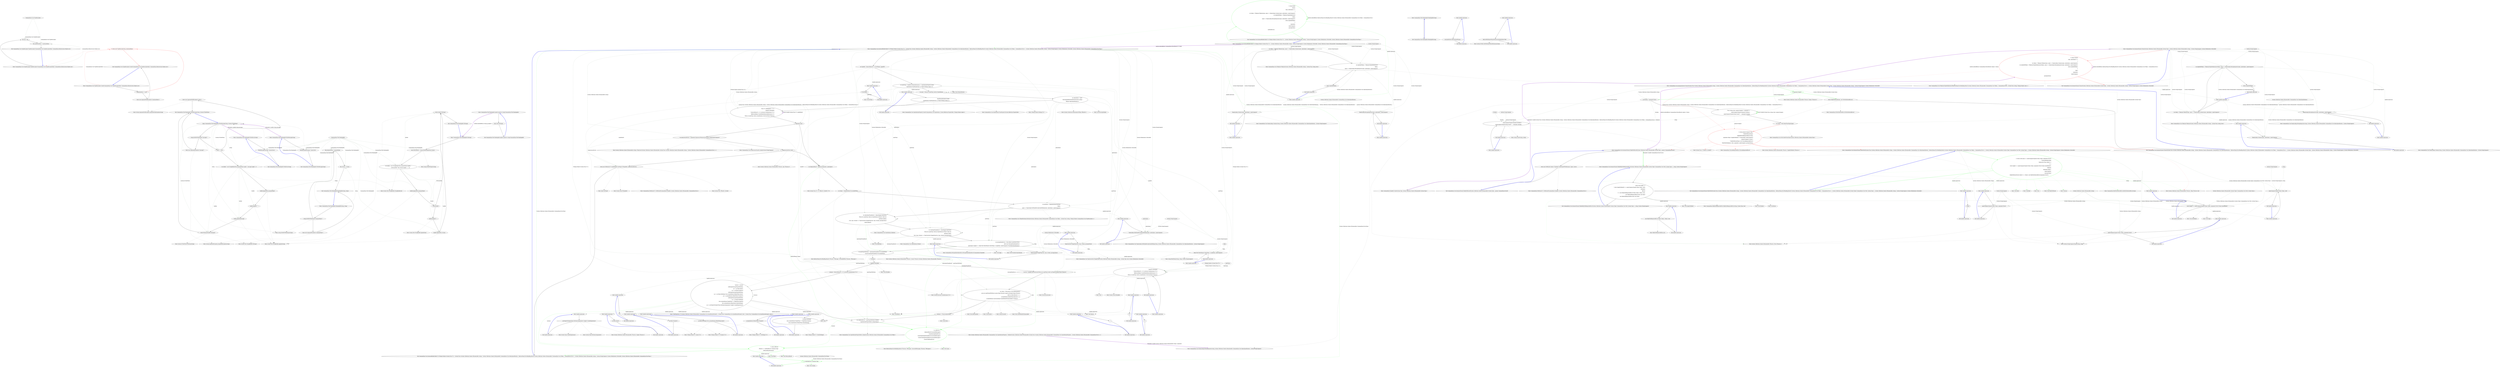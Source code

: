 digraph  {
n10 [label="CommandLine.Core.TypeDescriptor", span=""];
n0 [cluster="CommandLine.Core.TypeDescriptor.TypeDescriptor(CommandLine.Core.TypeDescriptorKind, CommandLine.Infrastructure.Maybe<int>)", label="Entry CommandLine.Core.TypeDescriptor.TypeDescriptor(CommandLine.Core.TypeDescriptorKind, CommandLine.Infrastructure.Maybe<int>)", span="20-20"];
n1 [cluster="CommandLine.Core.TypeDescriptor.TypeDescriptor(CommandLine.Core.TypeDescriptorKind, CommandLine.Infrastructure.Maybe<int>)", label="this.tag = tag", span="22-22"];
n2 [cluster="CommandLine.Core.TypeDescriptor.TypeDescriptor(CommandLine.Core.TypeDescriptorKind, CommandLine.Infrastructure.Maybe<int>)", label="this.maximumItems = maximumItems", span="23-23"];
n3 [cluster="CommandLine.Core.TypeDescriptor.TypeDescriptor(CommandLine.Core.TypeDescriptorKind, CommandLine.Infrastructure.Maybe<int>)", label="Exit CommandLine.Core.TypeDescriptor.TypeDescriptor(CommandLine.Core.TypeDescriptorKind, CommandLine.Infrastructure.Maybe<int>)", span="20-20"];
n4 [cluster="CommandLine.Core.TypeDescriptor.Create(CommandLine.Core.TypeDescriptorKind, CommandLine.Infrastructure.Maybe<int>)", label="Entry CommandLine.Core.TypeDescriptor.Create(CommandLine.Core.TypeDescriptorKind, CommandLine.Infrastructure.Maybe<int>)", span="36-36"];
n5 [cluster="CommandLine.Core.TypeDescriptor.Create(CommandLine.Core.TypeDescriptorKind, CommandLine.Infrastructure.Maybe<int>)", label="maximumItems == null", span="38-38"];
n7 [cluster="CommandLine.Core.TypeDescriptor.Create(CommandLine.Core.TypeDescriptorKind, CommandLine.Infrastructure.Maybe<int>)", color=red, community=0, label="0: return new TypeDescriptor(tag, maximumItems);", span="40-40"];
n6 [cluster="CommandLine.Core.TypeDescriptor.Create(CommandLine.Core.TypeDescriptorKind, CommandLine.Infrastructure.Maybe<int>)", label="throw new ArgumentNullException(''maximumItems'');", span="38-38"];
n8 [cluster="CommandLine.Core.TypeDescriptor.Create(CommandLine.Core.TypeDescriptorKind, CommandLine.Infrastructure.Maybe<int>)", label="Exit CommandLine.Core.TypeDescriptor.Create(CommandLine.Core.TypeDescriptorKind, CommandLine.Infrastructure.Maybe<int>)", span="36-36"];
n9 [cluster="System.ArgumentNullException.ArgumentNullException(string)", label="Entry System.ArgumentNullException.ArgumentNullException(string)", span="0-0"];
d1 [cluster="CommandLine.Core.InstanceBuilder.Build<T>(CSharpx.Maybe<System.Func<T>>, System.Collections.Generic.IEnumerable<string>, System.StringComparer, System.Globalization.CultureInfo, System.Collections.Generic.IEnumerable<CommandLine.ErrorType>)", color=green, community=0, label="0: return Build(\r\n                factory,\r\n                (args, optionSpecs) =>\r\n                    {\r\n                        var tokens = Tokenizer.Tokenize(args, name => NameLookup.Contains(name, optionSpecs, nameComparer));\r\n                        var explodedTokens = Tokenizer.ExplodeOptionList(\r\n                            tokens,\r\n                            name => NameLookup.HavingSeparator(name, optionSpecs, nameComparer));\r\n                        return explodedTokens;\r\n                    },\r\n                arguments,\r\n                nameComparer,\r\n                parsingCulture,\r\n                nonFatalErrors);", span="21-34"];
d0 [cluster="CommandLine.Core.InstanceBuilder.Build<T>(CSharpx.Maybe<System.Func<T>>, System.Collections.Generic.IEnumerable<string>, System.StringComparer, System.Globalization.CultureInfo, System.Collections.Generic.IEnumerable<CommandLine.ErrorType>)", label="Entry CommandLine.Core.InstanceBuilder.Build<T>(CSharpx.Maybe<System.Func<T>>, System.Collections.Generic.IEnumerable<string>, System.StringComparer, System.Globalization.CultureInfo, System.Collections.Generic.IEnumerable<CommandLine.ErrorType>)", span="14-14"];
d2 [cluster="CommandLine.Core.InstanceBuilder.Build<T>(CSharpx.Maybe<System.Func<T>>, System.Collections.Generic.IEnumerable<string>, System.StringComparer, System.Globalization.CultureInfo, System.Collections.Generic.IEnumerable<CommandLine.ErrorType>)", label="Exit CommandLine.Core.InstanceBuilder.Build<T>(CSharpx.Maybe<System.Func<T>>, System.Collections.Generic.IEnumerable<string>, System.StringComparer, System.Globalization.CultureInfo, System.Collections.Generic.IEnumerable<CommandLine.ErrorType>)", span="14-14"];
d3 [cluster="CommandLine.Core.InstanceBuilder.Build<T>(CSharpx.Maybe<System.Func<T>>, System.Func<System.Collections.Generic.IEnumerable<string>, System.Collections.Generic.IEnumerable<CommandLine.Core.OptionSpecification>, RailwaySharp.ErrorHandling.Result<System.Collections.Generic.IEnumerable<CommandLine.Core.Token>, CommandLine.Error>>, System.Collections.Generic.IEnumerable<string>, System.StringComparer, System.Globalization.CultureInfo, System.Collections.Generic.IEnumerable<CommandLine.ErrorType>)", label="Entry CommandLine.Core.InstanceBuilder.Build<T>(CSharpx.Maybe<System.Func<T>>, System.Func<System.Collections.Generic.IEnumerable<string>, System.Collections.Generic.IEnumerable<CommandLine.Core.OptionSpecification>, RailwaySharp.ErrorHandling.Result<System.Collections.Generic.IEnumerable<CommandLine.Core.Token>, CommandLine.Error>>, System.Collections.Generic.IEnumerable<string>, System.StringComparer, System.Globalization.CultureInfo, System.Collections.Generic.IEnumerable<CommandLine.ErrorType>)", span="37-37"];
d4 [cluster="lambda expression", label="Entry lambda expression", span="23-30"];
d44 [cluster="CommandLine.Core.InstanceBuilder.Build<T>(CSharpx.Maybe<System.Func<T>>, System.Func<System.Collections.Generic.IEnumerable<string>, System.Collections.Generic.IEnumerable<CommandLine.Core.OptionSpecification>, RailwaySharp.ErrorHandling.Result<System.Collections.Generic.IEnumerable<CommandLine.Core.Token>, CommandLine.Error>>, System.Collections.Generic.IEnumerable<string>, System.StringComparer, System.Globalization.CultureInfo, System.Collections.Generic.IEnumerable<CommandLine.ErrorType>)", color=green, community=1, label="0: return allErrors\r\n                .Where(e => !nonFatalErrors.Contains(e.Tag))\r\n                .ToParserResult(instance);", span="135-137"];
d43 [cluster="CommandLine.Core.InstanceBuilder.Build<T>(CSharpx.Maybe<System.Func<T>>, System.Func<System.Collections.Generic.IEnumerable<string>, System.Collections.Generic.IEnumerable<CommandLine.Core.OptionSpecification>, RailwaySharp.ErrorHandling.Result<System.Collections.Generic.IEnumerable<CommandLine.Core.Token>, CommandLine.Error>>, System.Collections.Generic.IEnumerable<string>, System.StringComparer, System.Globalization.CultureInfo, System.Collections.Generic.IEnumerable<CommandLine.ErrorType>)", color=green, community=1, label="1: var allErrors =\r\n                tokenizerResult.SuccessfulMessages()\r\n                    .Concat(missingValueErrors)\r\n                    .Concat(optionSpecPropsResult.SuccessfulMessages())\r\n                    .Concat(valueSpecPropsResult.SuccessfulMessages())\r\n                    .Concat(validationErrors)", span="128-133"];
d38 [cluster="CommandLine.Core.InstanceBuilder.Build<T>(CSharpx.Maybe<System.Func<T>>, System.Func<System.Collections.Generic.IEnumerable<string>, System.Collections.Generic.IEnumerable<CommandLine.Core.OptionSpecification>, RailwaySharp.ErrorHandling.Result<System.Collections.Generic.IEnumerable<CommandLine.Core.Token>, CommandLine.Error>>, System.Collections.Generic.IEnumerable<string>, System.StringComparer, System.Globalization.CultureInfo, System.Collections.Generic.IEnumerable<CommandLine.ErrorType>)", label="instance = instance\r\n                    .SetProperties(specPropsWithValue,\r\n                        sp => sp.Value.IsJust(),\r\n                        sp => sp.Value.FromJust())\r\n                    .SetProperties(specPropsWithValue,\r\n                        sp => sp.Value.IsNothing() && sp.Specification.DefaultValue.IsJust(),\r\n                        sp => sp.Specification.DefaultValue.FromJust())\r\n                    .SetProperties(specPropsWithValue,\r\n                        sp => sp.Value.IsNothing()\r\n                            && sp.Specification.TargetType == TargetType.Sequence\r\n                            && sp.Specification.DefaultValue.MatchNothing(),\r\n                        sp => sp.Property.PropertyType.GetGenericArguments().Single().CreateEmptyArray())", span="101-112"];
d41 [cluster="CommandLine.Core.InstanceBuilder.Build<T>(CSharpx.Maybe<System.Func<T>>, System.Func<System.Collections.Generic.IEnumerable<string>, System.Collections.Generic.IEnumerable<CommandLine.Core.OptionSpecification>, RailwaySharp.ErrorHandling.Result<System.Collections.Generic.IEnumerable<CommandLine.Core.Token>, CommandLine.Error>>, System.Collections.Generic.IEnumerable<string>, System.StringComparer, System.Globalization.CultureInfo, System.Collections.Generic.IEnumerable<CommandLine.ErrorType>)", label="instance = (T)ctor.Invoke(values)", span="122-122"];
d45 [cluster="CommandLine.Core.InstanceBuilder.Build<T>(CSharpx.Maybe<System.Func<T>>, System.Func<System.Collections.Generic.IEnumerable<string>, System.Collections.Generic.IEnumerable<CommandLine.Core.OptionSpecification>, RailwaySharp.ErrorHandling.Result<System.Collections.Generic.IEnumerable<CommandLine.Core.Token>, CommandLine.Error>>, System.Collections.Generic.IEnumerable<string>, System.StringComparer, System.Globalization.CultureInfo, System.Collections.Generic.IEnumerable<CommandLine.ErrorType>)", label="Exit CommandLine.Core.InstanceBuilder.Build<T>(CSharpx.Maybe<System.Func<T>>, System.Func<System.Collections.Generic.IEnumerable<string>, System.Collections.Generic.IEnumerable<CommandLine.Core.OptionSpecification>, RailwaySharp.ErrorHandling.Result<System.Collections.Generic.IEnumerable<CommandLine.Core.Token>, CommandLine.Error>>, System.Collections.Generic.IEnumerable<string>, System.StringComparer, System.Globalization.CultureInfo, System.Collections.Generic.IEnumerable<CommandLine.ErrorType>)", span="37-37"];
d81 [cluster="Unk.Where", label="Entry Unk.Where", span=""];
d82 [cluster="Unk.ToParserResult", label="Entry Unk.ToParserResult", span=""];
d151 [cluster="lambda expression", label="Entry lambda expression", span="136-136"];
d152 [cluster="lambda expression", color=green, community=0, label="0: !nonFatalErrors.Contains(e.Tag)", span="136-136"];
d163 [label="System.Collections.Generic.IEnumerable<CommandLine.ErrorType>", span=""];
d153 [cluster="lambda expression", label="Exit lambda expression", span="136-136"];
d154 [cluster="Unk.Contains", label="Entry Unk.Contains", span=""];
d28 [cluster="CommandLine.Core.InstanceBuilder.Build<T>(CSharpx.Maybe<System.Func<T>>, System.Func<System.Collections.Generic.IEnumerable<string>, System.Collections.Generic.IEnumerable<CommandLine.Core.OptionSpecification>, RailwaySharp.ErrorHandling.Result<System.Collections.Generic.IEnumerable<CommandLine.Core.Token>, CommandLine.Error>>, System.Collections.Generic.IEnumerable<string>, System.StringComparer, System.Globalization.CultureInfo, System.Collections.Generic.IEnumerable<CommandLine.ErrorType>)", label="var tokenizerResult = tokenizer(arguments, optionSpecs)", span="71-71"];
d31 [cluster="CommandLine.Core.InstanceBuilder.Build<T>(CSharpx.Maybe<System.Func<T>>, System.Func<System.Collections.Generic.IEnumerable<string>, System.Collections.Generic.IEnumerable<CommandLine.Core.OptionSpecification>, RailwaySharp.ErrorHandling.Result<System.Collections.Generic.IEnumerable<CommandLine.Core.Token>, CommandLine.Error>>, System.Collections.Generic.IEnumerable<string>, System.StringComparer, System.Globalization.CultureInfo, System.Collections.Generic.IEnumerable<CommandLine.ErrorType>)", label="var optionSpecPropsResult = OptionMapper.MapValues(\r\n                (from pt in specProps where pt.Specification.IsOption() select pt),\r\n                partitions.Options,\r\n                (vals, type, isScalar) => TypeConverter.ChangeType(vals, type, isScalar, parsingCulture),\r\n                nameComparer)", span="79-83"];
d32 [cluster="CommandLine.Core.InstanceBuilder.Build<T>(CSharpx.Maybe<System.Func<T>>, System.Func<System.Collections.Generic.IEnumerable<string>, System.Collections.Generic.IEnumerable<CommandLine.Core.OptionSpecification>, RailwaySharp.ErrorHandling.Result<System.Collections.Generic.IEnumerable<CommandLine.Core.Token>, CommandLine.Error>>, System.Collections.Generic.IEnumerable<string>, System.StringComparer, System.Globalization.CultureInfo, System.Collections.Generic.IEnumerable<CommandLine.ErrorType>)", label="var valueSpecPropsResult = ValueMapper.MapValues(\r\n                (from pt in specProps where pt.Specification.IsValue() select pt),\r\n                    partitions.Values,\r\n                (vals, type, isScalar) => TypeConverter.ChangeType(vals, type, isScalar, parsingCulture))", span="85-88"];
d33 [cluster="CommandLine.Core.InstanceBuilder.Build<T>(CSharpx.Maybe<System.Func<T>>, System.Func<System.Collections.Generic.IEnumerable<string>, System.Collections.Generic.IEnumerable<CommandLine.Core.OptionSpecification>, RailwaySharp.ErrorHandling.Result<System.Collections.Generic.IEnumerable<CommandLine.Core.Token>, CommandLine.Error>>, System.Collections.Generic.IEnumerable<string>, System.StringComparer, System.Globalization.CultureInfo, System.Collections.Generic.IEnumerable<CommandLine.ErrorType>)", label="var missingValueErrors = from token in partitions.Errors\r\n                                     select new MissingValueOptionError(\r\n                                         optionSpecs.Single(o => token.Text.MatchName(o.ShortName, o.LongName, nameComparer)).FromOptionSpecification())", span="90-92"];
d42 [cluster="CommandLine.Core.InstanceBuilder.Build<T>(CSharpx.Maybe<System.Func<T>>, System.Func<System.Collections.Generic.IEnumerable<string>, System.Collections.Generic.IEnumerable<CommandLine.Core.OptionSpecification>, RailwaySharp.ErrorHandling.Result<System.Collections.Generic.IEnumerable<CommandLine.Core.Token>, CommandLine.Error>>, System.Collections.Generic.IEnumerable<string>, System.StringComparer, System.Globalization.CultureInfo, System.Collections.Generic.IEnumerable<CommandLine.ErrorType>)", label="var validationErrors = specPropsWithValue.Validate(\r\n                SpecificationPropertyRules.Lookup(tokens))", span="125-126"];
d79 [cluster="RailwaySharp.ErrorHandling.Result<TSuccess, TMessage>.SuccessfulMessages<TSuccess, TMessage>()", label="Entry RailwaySharp.ErrorHandling.Result<TSuccess, TMessage>.SuccessfulMessages<TSuccess, TMessage>()", span="12-12"];
d80 [cluster="Unk.Concat", label="Entry Unk.Concat", span=""];
d5 [cluster="lambda expression", label="var tokens = Tokenizer.Tokenize(args, name => NameLookup.Contains(name, optionSpecs, nameComparer))", span="25-25"];
d12 [cluster="lambda expression", label="NameLookup.Contains(name, optionSpecs, nameComparer)", span="25-25"];
d6 [cluster="lambda expression", label="var explodedTokens = Tokenizer.ExplodeOptionList(\r\n                            tokens,\r\n                            name => NameLookup.HavingSeparator(name, optionSpecs, nameComparer))", span="26-28"];
d16 [cluster="lambda expression", label="NameLookup.HavingSeparator(name, optionSpecs, nameComparer)", span="28-28"];
d19 [cluster="CommandLine.Core.InstanceBuilder.Build<T>(CSharpx.Maybe<System.Func<T>>, System.Func<System.Collections.Generic.IEnumerable<string>, System.Collections.Generic.IEnumerable<CommandLine.Core.OptionSpecification>, RailwaySharp.ErrorHandling.Result<System.Collections.Generic.IEnumerable<CommandLine.Core.Token>, CommandLine.Error>>, System.Collections.Generic.IEnumerable<string>, System.StringComparer, System.Globalization.CultureInfo, System.Collections.Generic.IEnumerable<CommandLine.ErrorType>)", label="var typeInfo = factory.Return(f => f().GetType(), typeof(T))", span="45-45"];
d23 [cluster="CommandLine.Core.InstanceBuilder.Build<T>(CSharpx.Maybe<System.Func<T>>, System.Func<System.Collections.Generic.IEnumerable<string>, System.Collections.Generic.IEnumerable<CommandLine.Core.OptionSpecification>, RailwaySharp.ErrorHandling.Result<System.Collections.Generic.IEnumerable<CommandLine.Core.Token>, CommandLine.Error>>, System.Collections.Generic.IEnumerable<string>, System.StringComparer, System.Globalization.CultureInfo, System.Collections.Generic.IEnumerable<CommandLine.ErrorType>)", label="Func<T> makeDefault = () =>\r\n                typeof(T).IsMutable()\r\n                    ? factory.Return(f => f(), Activator.CreateInstance<T>())\r\n                    : ReflectionHelper.CreateDefaultImmutableInstance<T>(\r\n                        (from p in specProps select p.Specification.ConversionType).ToArray())", span="56-60"];
d95 [cluster="lambda expression", label="typeof(T).IsMutable()\r\n                    ? factory.Return(f => f(), Activator.CreateInstance<T>())\r\n                    : ReflectionHelper.CreateDefaultImmutableInstance<T>(\r\n                        (from p in specProps select p.Specification.ConversionType).ToArray())", span="57-60"];
d24 [cluster="CommandLine.Core.InstanceBuilder.Build<T>(CSharpx.Maybe<System.Func<T>>, System.Func<System.Collections.Generic.IEnumerable<string>, System.Collections.Generic.IEnumerable<CommandLine.Core.OptionSpecification>, RailwaySharp.ErrorHandling.Result<System.Collections.Generic.IEnumerable<CommandLine.Core.Token>, CommandLine.Error>>, System.Collections.Generic.IEnumerable<string>, System.StringComparer, System.Globalization.CultureInfo, System.Collections.Generic.IEnumerable<CommandLine.ErrorType>)", label="arguments.Any()", span="62-62"];
d25 [cluster="CommandLine.Core.InstanceBuilder.Build<T>(CSharpx.Maybe<System.Func<T>>, System.Func<System.Collections.Generic.IEnumerable<string>, System.Collections.Generic.IEnumerable<CommandLine.Core.OptionSpecification>, RailwaySharp.ErrorHandling.Result<System.Collections.Generic.IEnumerable<CommandLine.Core.Token>, CommandLine.Error>>, System.Collections.Generic.IEnumerable<string>, System.StringComparer, System.Globalization.CultureInfo, System.Collections.Generic.IEnumerable<CommandLine.ErrorType>)", label="var preprocessorErrors = arguments.Preprocess(PreprocessorGuards.Lookup(nameComparer))", span="64-64"];
d30 [cluster="CommandLine.Core.InstanceBuilder.Build<T>(CSharpx.Maybe<System.Func<T>>, System.Func<System.Collections.Generic.IEnumerable<string>, System.Collections.Generic.IEnumerable<CommandLine.Core.OptionSpecification>, RailwaySharp.ErrorHandling.Result<System.Collections.Generic.IEnumerable<CommandLine.Core.Token>, CommandLine.Error>>, System.Collections.Generic.IEnumerable<string>, System.StringComparer, System.Globalization.CultureInfo, System.Collections.Generic.IEnumerable<CommandLine.ErrorType>)", label="var partitions = TokenPartitioner.Partition(\r\n                tokens,\r\n                name => TypeLookup.FindTypeDescriptorAndSibling(name, optionSpecs, nameComparer))", span="75-77"];
d103 [cluster="lambda expression", label="TypeLookup.FindTypeDescriptorAndSibling(name, optionSpecs, nameComparer)", span="77-77"];
d107 [cluster="lambda expression", label="TypeConverter.ChangeType(vals, type, isScalar, parsingCulture)", span="82-82"];
d111 [cluster="lambda expression", label="TypeConverter.ChangeType(vals, type, isScalar, parsingCulture)", span="88-88"];
d114 [cluster="lambda expression", label="token.Text.MatchName(o.ShortName, o.LongName, nameComparer)", span="92-92"];
d37 [cluster="CommandLine.Core.InstanceBuilder.Build<T>(CSharpx.Maybe<System.Func<T>>, System.Func<System.Collections.Generic.IEnumerable<string>, System.Collections.Generic.IEnumerable<CommandLine.Core.OptionSpecification>, RailwaySharp.ErrorHandling.Result<System.Collections.Generic.IEnumerable<CommandLine.Core.Token>, CommandLine.Error>>, System.Collections.Generic.IEnumerable<string>, System.StringComparer, System.Globalization.CultureInfo, System.Collections.Generic.IEnumerable<CommandLine.ErrorType>)", label="instance = factory.Return(f => f(), Activator.CreateInstance<T>())", span="100-100"];
d8 [cluster="lambda expression", label="Exit lambda expression", span="23-30"];
d34 [cluster="CommandLine.Core.InstanceBuilder.Build<T>(CSharpx.Maybe<System.Func<T>>, System.Func<System.Collections.Generic.IEnumerable<string>, System.Collections.Generic.IEnumerable<CommandLine.Core.OptionSpecification>, RailwaySharp.ErrorHandling.Result<System.Collections.Generic.IEnumerable<CommandLine.Core.Token>, CommandLine.Error>>, System.Collections.Generic.IEnumerable<string>, System.StringComparer, System.Globalization.CultureInfo, System.Collections.Generic.IEnumerable<CommandLine.ErrorType>)", label="var specPropsWithValue = optionSpecPropsResult.SucceededWith()\r\n                .Concat(valueSpecPropsResult.SucceededWith())", span="94-95"];
d69 [cluster="T.SetProperties<T>(System.Collections.Generic.IEnumerable<CommandLine.Core.SpecificationProperty>, System.Func<CommandLine.Core.SpecificationProperty, bool>, System.Func<CommandLine.Core.SpecificationProperty, object>)", label="Entry T.SetProperties<T>(System.Collections.Generic.IEnumerable<CommandLine.Core.SpecificationProperty>, System.Func<CommandLine.Core.SpecificationProperty, bool>, System.Func<CommandLine.Core.SpecificationProperty, object>)", span="82-82"];
d120 [cluster="lambda expression", label="Entry lambda expression", span="103-103"];
d124 [cluster="lambda expression", label="Entry lambda expression", span="104-104"];
d128 [cluster="lambda expression", label="Entry lambda expression", span="106-106"];
d132 [cluster="lambda expression", label="Entry lambda expression", span="107-107"];
d135 [cluster="lambda expression", label="Entry lambda expression", span="109-111"];
d139 [cluster="lambda expression", label="Entry lambda expression", span="112-112"];
d39 [cluster="CommandLine.Core.InstanceBuilder.Build<T>(CSharpx.Maybe<System.Func<T>>, System.Func<System.Collections.Generic.IEnumerable<string>, System.Collections.Generic.IEnumerable<CommandLine.Core.OptionSpecification>, RailwaySharp.ErrorHandling.Result<System.Collections.Generic.IEnumerable<CommandLine.Core.Token>, CommandLine.Error>>, System.Collections.Generic.IEnumerable<string>, System.StringComparer, System.Globalization.CultureInfo, System.Collections.Generic.IEnumerable<CommandLine.ErrorType>)", label="var ctor = typeInfo.GetConstructor((from sp in specProps select sp.Property.PropertyType).ToArray())", span="116-116"];
d40 [cluster="CommandLine.Core.InstanceBuilder.Build<T>(CSharpx.Maybe<System.Func<T>>, System.Func<System.Collections.Generic.IEnumerable<string>, System.Collections.Generic.IEnumerable<CommandLine.Core.OptionSpecification>, RailwaySharp.ErrorHandling.Result<System.Collections.Generic.IEnumerable<CommandLine.Core.Token>, CommandLine.Error>>, System.Collections.Generic.IEnumerable<string>, System.StringComparer, System.Globalization.CultureInfo, System.Collections.Generic.IEnumerable<CommandLine.ErrorType>)", label="var values = (from prms in ctor.GetParameters()\r\n                              join sp in specPropsWithValue on prms.Name.ToLower() equals sp.Property.Name.ToLower()\r\n                              select sp.Value.Return(v => v,\r\n                                    sp.Specification.DefaultValue.Return(d => d,\r\n                                        sp.Specification.ConversionType.CreateDefaultForImmutable()))).ToArray()", span="117-121"];
d76 [cluster="Unk.Invoke", label="Entry Unk.Invoke", span=""];
d27 [cluster="CommandLine.Core.InstanceBuilder.Build<T>(CSharpx.Maybe<System.Func<T>>, System.Func<System.Collections.Generic.IEnumerable<string>, System.Collections.Generic.IEnumerable<CommandLine.Core.OptionSpecification>, RailwaySharp.ErrorHandling.Result<System.Collections.Generic.IEnumerable<CommandLine.Core.Token>, CommandLine.Error>>, System.Collections.Generic.IEnumerable<string>, System.StringComparer, System.Globalization.CultureInfo, System.Collections.Generic.IEnumerable<CommandLine.ErrorType>)", label="return new NotParsed<T>(makeDefault().GetType().ToTypeInfo(), preprocessorErrors);", span="67-67"];
d22 [cluster="CommandLine.Core.InstanceBuilder.Build<T>(CSharpx.Maybe<System.Func<T>>, System.Func<System.Collections.Generic.IEnumerable<string>, System.Collections.Generic.IEnumerable<CommandLine.Core.OptionSpecification>, RailwaySharp.ErrorHandling.Result<System.Collections.Generic.IEnumerable<CommandLine.Core.Token>, CommandLine.Error>>, System.Collections.Generic.IEnumerable<string>, System.StringComparer, System.Globalization.CultureInfo, System.Collections.Generic.IEnumerable<CommandLine.ErrorType>)", label="var optionSpecs = specs\r\n                .ThrowingValidate(SpecificationGuards.Lookup)\r\n                .OfType<OptionSpecification>()", span="52-54"];
d26 [cluster="CommandLine.Core.InstanceBuilder.Build<T>(CSharpx.Maybe<System.Func<T>>, System.Func<System.Collections.Generic.IEnumerable<string>, System.Collections.Generic.IEnumerable<CommandLine.Core.OptionSpecification>, RailwaySharp.ErrorHandling.Result<System.Collections.Generic.IEnumerable<CommandLine.Core.Token>, CommandLine.Error>>, System.Collections.Generic.IEnumerable<string>, System.StringComparer, System.Globalization.CultureInfo, System.Collections.Generic.IEnumerable<CommandLine.ErrorType>)", label="preprocessorErrors.Any()", span="65-65"];
d29 [cluster="CommandLine.Core.InstanceBuilder.Build<T>(CSharpx.Maybe<System.Func<T>>, System.Func<System.Collections.Generic.IEnumerable<string>, System.Collections.Generic.IEnumerable<CommandLine.Core.OptionSpecification>, RailwaySharp.ErrorHandling.Result<System.Collections.Generic.IEnumerable<CommandLine.Core.Token>, CommandLine.Error>>, System.Collections.Generic.IEnumerable<string>, System.StringComparer, System.Globalization.CultureInfo, System.Collections.Generic.IEnumerable<CommandLine.ErrorType>)", label="var tokens = tokenizerResult.SucceededWith()", span="73-73"];
d57 [cluster="System.Func<T1, T2, TResult>.Invoke(T1, T2)", label="Entry System.Func<T1, T2, TResult>.Invoke(T1, T2)", span="0-0"];
d20 [cluster="CommandLine.Core.InstanceBuilder.Build<T>(CSharpx.Maybe<System.Func<T>>, System.Func<System.Collections.Generic.IEnumerable<string>, System.Collections.Generic.IEnumerable<CommandLine.Core.OptionSpecification>, RailwaySharp.ErrorHandling.Result<System.Collections.Generic.IEnumerable<CommandLine.Core.Token>, CommandLine.Error>>, System.Collections.Generic.IEnumerable<string>, System.StringComparer, System.Globalization.CultureInfo, System.Collections.Generic.IEnumerable<CommandLine.ErrorType>)", label="var specProps = typeInfo.GetSpecifications(pi => SpecificationProperty.Create(\r\n                    Specification.FromProperty(pi), pi, Maybe.Nothing<object>()))", span="47-48"];
d60 [cluster="CommandLine.Core.Specification.IsOption()", label="Entry CommandLine.Core.Specification.IsOption()", span="10-10"];
d61 [cluster="Unk.MapValues", label="Entry Unk.MapValues", span=""];
d106 [cluster="lambda expression", label="Entry lambda expression", span="82-82"];
d62 [cluster="CommandLine.Core.Specification.IsValue()", label="Entry CommandLine.Core.Specification.IsValue()", span="15-15"];
d110 [cluster="lambda expression", label="Entry lambda expression", span="88-88"];
d63 [cluster="CommandLine.MissingValueOptionError.MissingValueOptionError(CommandLine.NameInfo)", label="Entry CommandLine.MissingValueOptionError.MissingValueOptionError(CommandLine.NameInfo)", span="269-269"];
d64 [cluster="Unk.Single", label="Entry Unk.Single", span=""];
d65 [cluster="Unk.FromOptionSpecification", label="Entry Unk.FromOptionSpecification", span=""];
d113 [cluster="lambda expression", label="Entry lambda expression", span="92-92"];
d77 [cluster="CommandLine.Core.SpecificationPropertyRules.Lookup(System.Collections.Generic.IEnumerable<CommandLine.Core.Token>)", label="Entry CommandLine.Core.SpecificationPropertyRules.Lookup(System.Collections.Generic.IEnumerable<CommandLine.Core.Token>)", span="12-12"];
d78 [cluster="System.Collections.Generic.IEnumerable<CommandLine.Core.SpecificationProperty>.Validate(System.Collections.Generic.IEnumerable<System.Func<System.Collections.Generic.IEnumerable<CommandLine.Core.SpecificationProperty>, System.Collections.Generic.IEnumerable<CommandLine.Error>>>)", label="Entry System.Collections.Generic.IEnumerable<CommandLine.Core.SpecificationProperty>.Validate(System.Collections.Generic.IEnumerable<System.Func<System.Collections.Generic.IEnumerable<CommandLine.Core.SpecificationProperty>, System.Collections.Generic.IEnumerable<CommandLine.Error>>>)", span="40-40"];
d155 [label="System.StringComparer", span=""];
d9 [cluster="CommandLine.Core.Tokenizer.Tokenize(System.Collections.Generic.IEnumerable<string>, System.Func<string, bool>)", label="Entry CommandLine.Core.Tokenizer.Tokenize(System.Collections.Generic.IEnumerable<string>, System.Func<string, bool>)", span="13-13"];
d11 [cluster="lambda expression", label="Entry lambda expression", span="25-25"];
d156 [label="System.Collections.Generic.IEnumerable<CommandLine.Core.OptionSpecification>", span=""];
d13 [cluster="lambda expression", label="Exit lambda expression", span="25-25"];
d14 [cluster="CommandLine.Core.NameLookup.Contains(string, System.Collections.Generic.IEnumerable<CommandLine.Core.OptionSpecification>, System.StringComparer)", label="Entry CommandLine.Core.NameLookup.Contains(string, System.Collections.Generic.IEnumerable<CommandLine.Core.OptionSpecification>, System.StringComparer)", span="11-11"];
d7 [cluster="lambda expression", label="return explodedTokens;", span="29-29"];
d10 [cluster="CommandLine.Core.Tokenizer.ExplodeOptionList(RailwaySharp.ErrorHandling.Result<System.Collections.Generic.IEnumerable<CommandLine.Core.Token>, CommandLine.Error>, System.Func<string, CSharpx.Maybe<char>>)", label="Entry CommandLine.Core.Tokenizer.ExplodeOptionList(RailwaySharp.ErrorHandling.Result<System.Collections.Generic.IEnumerable<CommandLine.Core.Token>, CommandLine.Error>, System.Func<string, CSharpx.Maybe<char>>)", span="46-46"];
d15 [cluster="lambda expression", label="Entry lambda expression", span="28-28"];
d17 [cluster="lambda expression", label="Exit lambda expression", span="28-28"];
d18 [cluster="CommandLine.Core.NameLookup.HavingSeparator(string, System.Collections.Generic.IEnumerable<CommandLine.Core.OptionSpecification>, System.StringComparer)", label="Entry CommandLine.Core.NameLookup.HavingSeparator(string, System.Collections.Generic.IEnumerable<CommandLine.Core.OptionSpecification>, System.StringComparer)", span="16-16"];
d46 [cluster="Unk.Return", label="Entry Unk.Return", span=""];
d83 [cluster="lambda expression", label="Entry lambda expression", span="45-45"];
d36 [cluster="CommandLine.Core.InstanceBuilder.Build<T>(CSharpx.Maybe<System.Func<T>>, System.Func<System.Collections.Generic.IEnumerable<string>, System.Collections.Generic.IEnumerable<CommandLine.Core.OptionSpecification>, RailwaySharp.ErrorHandling.Result<System.Collections.Generic.IEnumerable<CommandLine.Core.Token>, CommandLine.Error>>, System.Collections.Generic.IEnumerable<string>, System.StringComparer, System.Globalization.CultureInfo, System.Collections.Generic.IEnumerable<CommandLine.ErrorType>)", label="typeInfo.IsMutable()", span="98-98"];
d157 [label="CSharpx.Maybe<System.Func<T>>", span=""];
d158 [label=specProps, span=""];
d94 [cluster="lambda expression", label="Entry lambda expression", span="56-60"];
d96 [cluster="lambda expression", label="Exit lambda expression", span="56-60"];
d97 [cluster="System.Type.IsMutable()", label="Entry System.Type.IsMutable()", span="139-139"];
d68 [cluster="System.Activator.CreateInstance<T>()", label="Entry System.Activator.CreateInstance<T>()", span="0-0"];
d70 [cluster="Unk.ToArray", label="Entry Unk.ToArray", span=""];
d98 [cluster="Unk.>", label="Entry Unk.>", span=""];
d99 [cluster="lambda expression", label="Entry lambda expression", span="58-58"];
d50 [cluster="System.Collections.Generic.IEnumerable<TSource>.Any<TSource>()", label="Entry System.Collections.Generic.IEnumerable<TSource>.Any<TSource>()", span="0-0"];
d51 [cluster="CommandLine.Core.PreprocessorGuards.Lookup(System.StringComparer)", label="Entry CommandLine.Core.PreprocessorGuards.Lookup(System.StringComparer)", span="11-11"];
d52 [cluster="System.Collections.Generic.IEnumerable<string>.Preprocess(System.Collections.Generic.IEnumerable<System.Func<System.Collections.Generic.IEnumerable<string>, System.Collections.Generic.IEnumerable<CommandLine.Error>>>)", label="Entry System.Collections.Generic.IEnumerable<string>.Preprocess(System.Collections.Generic.IEnumerable<System.Func<System.Collections.Generic.IEnumerable<string>, System.Collections.Generic.IEnumerable<CommandLine.Error>>>)", span="11-11"];
d59 [cluster="CommandLine.Core.TokenPartitioner.Partition(System.Collections.Generic.IEnumerable<CommandLine.Core.Token>, System.Func<string, CSharpx.Maybe<CommandLine.Core.TypeDescriptor>>)", label="Entry CommandLine.Core.TokenPartitioner.Partition(System.Collections.Generic.IEnumerable<CommandLine.Core.Token>, System.Func<string, CSharpx.Maybe<CommandLine.Core.TypeDescriptor>>)", span="12-12"];
d102 [cluster="lambda expression", label="Entry lambda expression", span="77-77"];
d159 [label="System.StringComparer", span=""];
d160 [label=optionSpecs, span=""];
d104 [cluster="lambda expression", label="Exit lambda expression", span="77-77"];
d105 [cluster="CommandLine.Core.TypeLookup.FindTypeDescriptorAndSibling(string, System.Collections.Generic.IEnumerable<CommandLine.Core.OptionSpecification>, System.StringComparer)", label="Entry CommandLine.Core.TypeLookup.FindTypeDescriptorAndSibling(string, System.Collections.Generic.IEnumerable<CommandLine.Core.OptionSpecification>, System.StringComparer)", span="23-23"];
d161 [label="System.Globalization.CultureInfo", span=""];
d108 [cluster="lambda expression", label="Exit lambda expression", span="82-82"];
d109 [cluster="CommandLine.Core.TypeConverter.ChangeType(System.Collections.Generic.IEnumerable<string>, System.Type, bool, System.Globalization.CultureInfo)", label="Entry CommandLine.Core.TypeConverter.ChangeType(System.Collections.Generic.IEnumerable<string>, System.Type, bool, System.Globalization.CultureInfo)", span="13-13"];
d112 [cluster="lambda expression", label="Exit lambda expression", span="88-88"];
d162 [label=token, span=""];
d115 [cluster="lambda expression", label="Exit lambda expression", span="92-92"];
d116 [cluster="string.MatchName(string, string, System.StringComparer)", label="Entry string.MatchName(string, string, System.StringComparer)", span="8-8"];
d117 [cluster="lambda expression", label="Entry lambda expression", span="100-100"];
d35 [cluster="CommandLine.Core.InstanceBuilder.Build<T>(CSharpx.Maybe<System.Func<T>>, System.Func<System.Collections.Generic.IEnumerable<string>, System.Collections.Generic.IEnumerable<CommandLine.Core.OptionSpecification>, RailwaySharp.ErrorHandling.Result<System.Collections.Generic.IEnumerable<CommandLine.Core.Token>, CommandLine.Error>>, System.Collections.Generic.IEnumerable<string>, System.StringComparer, System.Globalization.CultureInfo, System.Collections.Generic.IEnumerable<CommandLine.ErrorType>)", label="T instance", span="97-97"];
d58 [cluster="RailwaySharp.ErrorHandling.Result<TSuccess, TMessage>.SucceededWith<TSuccess, TMessage>()", label="Entry RailwaySharp.ErrorHandling.Result<TSuccess, TMessage>.SucceededWith<TSuccess, TMessage>()", span="653-653"];
d66 [cluster="System.Collections.Generic.IEnumerable<TSource>.Concat<TSource>(System.Collections.Generic.IEnumerable<TSource>)", label="Entry System.Collections.Generic.IEnumerable<TSource>.Concat<TSource>(System.Collections.Generic.IEnumerable<TSource>)", span="0-0"];
d122 [cluster="lambda expression", label="Exit lambda expression", span="103-103"];
d121 [cluster="lambda expression", label="sp.Value.IsJust()", span="103-103"];
d126 [cluster="lambda expression", label="Exit lambda expression", span="104-104"];
d125 [cluster="lambda expression", label="sp.Value.FromJust()", span="104-104"];
d130 [cluster="lambda expression", label="Exit lambda expression", span="106-106"];
d129 [cluster="lambda expression", label="sp.Value.IsNothing() && sp.Specification.DefaultValue.IsJust()", span="106-106"];
d134 [cluster="lambda expression", label="Exit lambda expression", span="107-107"];
d133 [cluster="lambda expression", label="sp.Specification.DefaultValue.FromJust()", span="107-107"];
d137 [cluster="lambda expression", label="Exit lambda expression", span="109-111"];
d136 [cluster="lambda expression", label="sp.Value.IsNothing()\r\n                            && sp.Specification.TargetType == TargetType.Sequence\r\n                            && sp.Specification.DefaultValue.MatchNothing()", span="109-111"];
d141 [cluster="lambda expression", label="Exit lambda expression", span="112-112"];
d140 [cluster="lambda expression", label="sp.Property.PropertyType.GetGenericArguments().Single().CreateEmptyArray()", span="112-112"];
d71 [cluster="Unk.GetConstructor", label="Entry Unk.GetConstructor", span=""];
d72 [cluster="Unk.GetParameters", label="Entry Unk.GetParameters", span=""];
d73 [cluster="Unk.ToLower", label="Entry Unk.ToLower", span=""];
d74 [cluster="string.ToLower()", label="Entry string.ToLower()", span="0-0"];
d75 [cluster="Unk.CreateDefaultForImmutable", label="Entry Unk.CreateDefaultForImmutable", span=""];
d145 [cluster="lambda expression", label="Entry lambda expression", span="119-119"];
d148 [cluster="lambda expression", label="Entry lambda expression", span="120-120"];
d53 [cluster="CommandLine.NotParsed<T>.NotParsed(CommandLine.TypeInfo, System.Collections.Generic.IEnumerable<CommandLine.Error>)", label="Entry CommandLine.NotParsed<T>.NotParsed(CommandLine.TypeInfo, System.Collections.Generic.IEnumerable<CommandLine.Error>)", span="163-163"];
d54 [cluster="System.Func<TResult>.Invoke()", label="Entry System.Func<TResult>.Invoke()", span="0-0"];
d55 [cluster="object.GetType()", label="Entry object.GetType()", span="0-0"];
d56 [cluster="System.Type.ToTypeInfo()", label="Entry System.Type.ToTypeInfo()", span="174-174"];
d21 [cluster="CommandLine.Core.InstanceBuilder.Build<T>(CSharpx.Maybe<System.Func<T>>, System.Func<System.Collections.Generic.IEnumerable<string>, System.Collections.Generic.IEnumerable<CommandLine.Core.OptionSpecification>, RailwaySharp.ErrorHandling.Result<System.Collections.Generic.IEnumerable<CommandLine.Core.Token>, CommandLine.Error>>, System.Collections.Generic.IEnumerable<string>, System.StringComparer, System.Globalization.CultureInfo, System.Collections.Generic.IEnumerable<CommandLine.ErrorType>)", label="var specs = from pt in specProps select pt.Specification", span="50-50"];
d48 [cluster="Unk.ThrowingValidate", label="Entry Unk.ThrowingValidate", span=""];
d49 [cluster="System.Collections.IEnumerable.OfType<TResult>()", label="Entry System.Collections.IEnumerable.OfType<TResult>()", span="0-0"];
d47 [cluster="Unk.GetSpecifications", label="Entry Unk.GetSpecifications", span=""];
d88 [cluster="lambda expression", label="Entry lambda expression", span="47-48"];
d85 [cluster="lambda expression", label="Exit lambda expression", span="45-45"];
d84 [cluster="lambda expression", label="f().GetType()", span="45-45"];
d67 [cluster="Unk.IsMutable", label="Entry Unk.IsMutable", span=""];
d101 [cluster="lambda expression", label="Exit lambda expression", span="58-58"];
d100 [cluster="lambda expression", label="f()", span="58-58"];
d119 [cluster="lambda expression", label="Exit lambda expression", span="100-100"];
d118 [cluster="lambda expression", label="f()", span="100-100"];
d123 [cluster="CSharpx.Maybe<T>.IsJust<T>()", label="Entry CSharpx.Maybe<T>.IsJust<T>()", span="326-326"];
d127 [cluster="CSharpx.Maybe<T>.FromJust<T>()", label="Entry CSharpx.Maybe<T>.FromJust<T>()", span="342-342"];
d131 [cluster="CSharpx.Maybe<T>.IsNothing<T>()", label="Entry CSharpx.Maybe<T>.IsNothing<T>()", span="334-334"];
d138 [cluster="CSharpx.Maybe<T>.MatchNothing()", label="Entry CSharpx.Maybe<T>.MatchNothing()", span="57-57"];
d142 [cluster="System.Type.GetGenericArguments()", label="Entry System.Type.GetGenericArguments()", span="0-0"];
d143 [cluster="System.Collections.Generic.IEnumerable<TSource>.Single<TSource>()", label="Entry System.Collections.Generic.IEnumerable<TSource>.Single<TSource>()", span="0-0"];
d144 [cluster="System.Type.CreateEmptyArray()", label="Entry System.Type.CreateEmptyArray()", span="125-125"];
d147 [cluster="lambda expression", label="Exit lambda expression", span="119-119"];
d146 [cluster="lambda expression", label=v, span="119-119"];
d150 [cluster="lambda expression", label="Exit lambda expression", span="120-120"];
d149 [cluster="lambda expression", label=d, span="120-120"];
d90 [cluster="lambda expression", label="Exit lambda expression", span="47-48"];
d89 [cluster="lambda expression", label="SpecificationProperty.Create(\r\n                    Specification.FromProperty(pi), pi, Maybe.Nothing<object>())", span="47-48"];
d86 [cluster="Unk.f", label="Entry Unk.f", span=""];
d87 [cluster="Unk.GetType", label="Entry Unk.GetType", span=""];
d91 [cluster="CommandLine.Core.Specification.FromProperty(System.Reflection.PropertyInfo)", label="Entry CommandLine.Core.Specification.FromProperty(System.Reflection.PropertyInfo)", span="105-105"];
d92 [cluster="CSharpx.Maybe.Nothing<T>()", label="Entry CSharpx.Maybe.Nothing<T>()", span="116-116"];
d93 [cluster="CommandLine.Core.SpecificationProperty.Create(CommandLine.Core.Specification, System.Reflection.PropertyInfo, CSharpx.Maybe<object>)", label="Entry CommandLine.Core.SpecificationProperty.Create(CommandLine.Core.Specification, System.Reflection.PropertyInfo, CSharpx.Maybe<object>)", span="21-21"];
m0_66 [cluster="Unk.SingleOrDefault", file="InstanceChooser.cs", label="Entry Unk.SingleOrDefault", span=""];
m0_28 [cluster="CommandLine.Core.InstanceChooser.MakeNotParsed(System.Collections.Generic.IEnumerable<System.Type>, params CommandLine.Error[])", file="InstanceChooser.cs", label="Entry CommandLine.Core.InstanceChooser.MakeNotParsed(System.Collections.Generic.IEnumerable<System.Type>, params CommandLine.Error[])", span="95-95"];
m0_77 [cluster="CommandLine.Core.InstanceChooser.MakeNotParsed(System.Collections.Generic.IEnumerable<System.Type>, params CommandLine.Error[])", file="InstanceChooser.cs", label="return new NotParsed<object>(TypeInfo.Create(typeof(NullInstance), types), errors);", span="97-97"];
m0_78 [cluster="CommandLine.Core.InstanceChooser.MakeNotParsed(System.Collections.Generic.IEnumerable<System.Type>, params CommandLine.Error[])", file="InstanceChooser.cs", label="Exit CommandLine.Core.InstanceChooser.MakeNotParsed(System.Collections.Generic.IEnumerable<System.Type>, params CommandLine.Error[])", span="95-95"];
m0_26 [cluster="System.Collections.Generic.IEnumerable<TSource>.Empty<TSource>()", file="InstanceChooser.cs", label="Entry System.Collections.Generic.IEnumerable<TSource>.Empty<TSource>()", span="31-31"];
m0_45 [cluster="Unk.>", file="InstanceChooser.cs", label="Entry Unk.>", span=""];
m0_49 [cluster="Unk.MakeNotParsed", file="InstanceChooser.cs", label="Entry Unk.MakeNotParsed", span=""];
m0_44 [cluster="Unk.Any", file="InstanceChooser.cs", label="Entry Unk.Any", span=""];
m0_18 [cluster="CommandLine.Core.NameLookup.HavingSeparator(string, System.Collections.Generic.IEnumerable<CommandLine.Core.OptionSpecification>, System.StringComparer)", file="InstanceChooser.cs", label="Entry CommandLine.Core.NameLookup.HavingSeparator(string, System.Collections.Generic.IEnumerable<CommandLine.Core.OptionSpecification>, System.StringComparer)", span="16-16"];
m0_31 [cluster="System.Func<T, TResult>.Invoke(T)", file="InstanceChooser.cs", label="Entry System.Func<T, TResult>.Invoke(T)", span="0-0"];
m0_36 [cluster="CommandLine.Core.InstanceChooser.MatchVerb(System.Func<System.Collections.Generic.IEnumerable<string>, System.Collections.Generic.IEnumerable<CommandLine.Core.OptionSpecification>, RailwaySharp.ErrorHandling.Result<System.Collections.Generic.IEnumerable<CommandLine.Core.Token>, CommandLine.Error>>, System.Collections.Generic.IEnumerable<System.Tuple<CommandLine.Core.Verb, System.Type>>, System.Collections.Generic.IEnumerable<string>, System.StringComparer, System.Globalization.CultureInfo)", file="InstanceChooser.cs", label="Entry CommandLine.Core.InstanceChooser.MatchVerb(System.Func<System.Collections.Generic.IEnumerable<string>, System.Collections.Generic.IEnumerable<CommandLine.Core.OptionSpecification>, RailwaySharp.ErrorHandling.Result<System.Collections.Generic.IEnumerable<CommandLine.Core.Token>, CommandLine.Error>>, System.Collections.Generic.IEnumerable<System.Tuple<CommandLine.Core.Verb, System.Type>>, System.Collections.Generic.IEnumerable<string>, System.StringComparer, System.Globalization.CultureInfo)", span="62-62"];
m0_42 [cluster="CommandLine.Core.InstanceChooser.MatchVerb(System.Func<System.Collections.Generic.IEnumerable<string>, System.Collections.Generic.IEnumerable<CommandLine.Core.OptionSpecification>, RailwaySharp.ErrorHandling.Result<System.Collections.Generic.IEnumerable<CommandLine.Core.Token>, CommandLine.Error>>, System.Collections.Generic.IEnumerable<System.Tuple<CommandLine.Core.Verb, System.Type>>, System.Collections.Generic.IEnumerable<string>, System.StringComparer, System.Globalization.CultureInfo)", color=green, community=0, file="InstanceChooser.cs", label="0: return verbs.Any(a => nameComparer.Equals(a.Item1.Name, arguments.First()))\r\n                ? InstanceBuilder.Build(\r\n                    Maybe.Just<Func<object>>(\r\n                        () =>\r\n                            verbs.Single(v => nameComparer.Equals(v.Item1.Name, arguments.First())).Item2.AutoDefault()),\r\n                    tokenizer,\r\n                    arguments.Skip(1),\r\n                    nameComparer,\r\n                    parsingCulture)\r\n                : MakeNotParsed(verbs.Select(v => v.Item2), new BadVerbSelectedError(arguments.First()));", span="69-78"];
m0_43 [cluster="CommandLine.Core.InstanceChooser.MatchVerb(System.Func<System.Collections.Generic.IEnumerable<string>, System.Collections.Generic.IEnumerable<CommandLine.Core.OptionSpecification>, RailwaySharp.ErrorHandling.Result<System.Collections.Generic.IEnumerable<CommandLine.Core.Token>, CommandLine.Error>>, System.Collections.Generic.IEnumerable<System.Tuple<CommandLine.Core.Verb, System.Type>>, System.Collections.Generic.IEnumerable<string>, System.StringComparer, System.Globalization.CultureInfo)", file="InstanceChooser.cs", label="Exit CommandLine.Core.InstanceChooser.MatchVerb(System.Func<System.Collections.Generic.IEnumerable<string>, System.Collections.Generic.IEnumerable<CommandLine.Core.OptionSpecification>, RailwaySharp.ErrorHandling.Result<System.Collections.Generic.IEnumerable<CommandLine.Core.Token>, CommandLine.Error>>, System.Collections.Generic.IEnumerable<System.Tuple<CommandLine.Core.Verb, System.Type>>, System.Collections.Generic.IEnumerable<string>, System.StringComparer, System.Globalization.CultureInfo)", span="62-62"];
m0_79 [cluster="CommandLine.NotParsed<T>.NotParsed(CommandLine.TypeInfo, System.Collections.Generic.IEnumerable<CommandLine.Error>)", file="InstanceChooser.cs", label="Entry CommandLine.NotParsed<T>.NotParsed(CommandLine.TypeInfo, System.Collections.Generic.IEnumerable<CommandLine.Error>)", span="163-163"];
m0_48 [cluster="CommandLine.BadVerbSelectedError.BadVerbSelectedError(string)", file="InstanceChooser.cs", label="Entry CommandLine.BadVerbSelectedError.BadVerbSelectedError(string)", span="357-357"];
m0_68 [cluster="CommandLine.HelpVerbRequestedError.HelpVerbRequestedError(string, System.Type, bool)", file="InstanceChooser.cs", label="Entry CommandLine.HelpVerbRequestedError.HelpVerbRequestedError(string, System.Type, bool)", span="383-383"];
m0_14 [cluster="CommandLine.Core.NameLookup.Contains(string, System.Collections.Generic.IEnumerable<CommandLine.Core.OptionSpecification>, System.StringComparer)", file="InstanceChooser.cs", label="Entry CommandLine.Core.NameLookup.Contains(string, System.Collections.Generic.IEnumerable<CommandLine.Core.OptionSpecification>, System.StringComparer)", span="11-11"];
m0_35 [cluster="CommandLine.VersionRequestedError.VersionRequestedError()", file="InstanceChooser.cs", label="Entry CommandLine.VersionRequestedError.VersionRequestedError()", span="432-432"];
m0_40 [cluster="System.StringComparer.Equals(string, string)", file="InstanceChooser.cs", label="Entry System.StringComparer.Equals(string, string)", span="0-0"];
m0_56 [cluster="Unk.Single", file="InstanceChooser.cs", label="Entry Unk.Single", span=""];
m0_67 [cluster="Unk.ToMaybe", file="InstanceChooser.cs", label="Entry Unk.ToMaybe", span=""];
m0_41 [cluster="string.Concat(string, string)", file="InstanceChooser.cs", label="Entry string.Concat(string, string)", span="0-0"];
m0_73 [cluster="lambda expression", file="InstanceChooser.cs", label="Entry lambda expression", span="90-90"];
m0_5 [cluster="lambda expression", file="InstanceChooser.cs", label="var tokens = Tokenizer.Tokenize(args, name => NameLookup.Contains(name, optionSpecs, nameComparer))", span="23-23"];
m0_12 [cluster="lambda expression", file="InstanceChooser.cs", label="NameLookup.Contains(name, optionSpecs, nameComparer)", span="23-23"];
m0_6 [cluster="lambda expression", file="InstanceChooser.cs", label="var explodedTokens = Tokenizer.ExplodeOptionList(tokens, name => NameLookup.HavingSeparator(name, optionSpecs, nameComparer))", span="24-24"];
m0_16 [cluster="lambda expression", file="InstanceChooser.cs", label="NameLookup.HavingSeparator(name, optionSpecs, nameComparer)", span="24-24"];
m0_4 [cluster="lambda expression", file="InstanceChooser.cs", label="Entry lambda expression", span="21-26"];
m0_11 [cluster="lambda expression", file="InstanceChooser.cs", label="Entry lambda expression", span="23-23"];
m0_7 [cluster="lambda expression", file="InstanceChooser.cs", label="return explodedTokens;", span="25-25"];
m0_15 [cluster="lambda expression", file="InstanceChooser.cs", label="Entry lambda expression", span="24-24"];
m0_8 [cluster="lambda expression", file="InstanceChooser.cs", label="Exit lambda expression", span="21-26"];
m0_13 [cluster="lambda expression", file="InstanceChooser.cs", label="Exit lambda expression", span="23-23"];
m0_17 [cluster="lambda expression", file="InstanceChooser.cs", label="Exit lambda expression", span="24-24"];
m0_38 [cluster="lambda expression", file="InstanceChooser.cs", label="nameComparer.Equals(command, firstArg) ||\r\n                    nameComparer.Equals(string.Concat(''--'', command), firstArg)", span="48-49"];
m0_37 [cluster="lambda expression", file="InstanceChooser.cs", label="Entry lambda expression", span="47-49"];
m0_39 [cluster="lambda expression", file="InstanceChooser.cs", label="Exit lambda expression", span="47-49"];
m0_51 [cluster="lambda expression", file="InstanceChooser.cs", label="nameComparer.Equals(a.Item1.Name, arguments.First())", span="69-69"];
m0_54 [cluster="lambda expression", file="InstanceChooser.cs", label="verbs.Single(v => nameComparer.Equals(v.Item1.Name, arguments.First())).Item2.AutoDefault()", span="73-73"];
m0_59 [cluster="lambda expression", file="InstanceChooser.cs", label="nameComparer.Equals(v.Item1.Name, arguments.First())", span="73-73"];
m0_50 [cluster="lambda expression", file="InstanceChooser.cs", label="Entry lambda expression", span="69-69"];
m0_53 [cluster="lambda expression", file="InstanceChooser.cs", label="Entry lambda expression", span="72-73"];
m0_61 [cluster="lambda expression", file="InstanceChooser.cs", label="Entry lambda expression", span="78-78"];
m0_52 [cluster="lambda expression", file="InstanceChooser.cs", label="Exit lambda expression", span="69-69"];
m0_55 [cluster="lambda expression", file="InstanceChooser.cs", label="Exit lambda expression", span="72-73"];
m0_58 [cluster="lambda expression", file="InstanceChooser.cs", label="Entry lambda expression", span="73-73"];
m0_60 [cluster="lambda expression", file="InstanceChooser.cs", label="Exit lambda expression", span="73-73"];
m0_62 [cluster="lambda expression", file="InstanceChooser.cs", label="v.Item2", span="78-78"];
m0_63 [cluster="lambda expression", file="InstanceChooser.cs", label="Exit lambda expression", span="78-78"];
m0_71 [cluster="lambda expression", file="InstanceChooser.cs", label="nameComparer.Equals(v.Item1.Name, verb)", span="87-87"];
m0_70 [cluster="lambda expression", file="InstanceChooser.cs", label="Entry lambda expression", span="87-87"];
m0_72 [cluster="lambda expression", file="InstanceChooser.cs", label="Exit lambda expression", span="87-87"];
m0_74 [cluster="lambda expression", file="InstanceChooser.cs", label="new HelpVerbRequestedError(v.Item1.Name, v.Item2, true)", span="90-90"];
m0_75 [cluster="lambda expression", file="InstanceChooser.cs", label="Exit lambda expression", span="90-90"];
m0_29 [cluster="System.Collections.Generic.IEnumerable<TSource>.First<TSource>()", file="InstanceChooser.cs", label="Entry System.Collections.Generic.IEnumerable<TSource>.First<TSource>()", span="0-0"];
m0_80 [cluster="CommandLine.TypeInfo.Create(System.Type, System.Collections.Generic.IEnumerable<System.Type>)", file="InstanceChooser.cs", label="Entry CommandLine.TypeInfo.Create(System.Type, System.Collections.Generic.IEnumerable<System.Type>)", span="34-34"];
m0_32 [cluster="System.Collections.Generic.IEnumerable<TSource>.Skip<TSource>(int)", file="InstanceChooser.cs", label="Entry System.Collections.Generic.IEnumerable<TSource>.Skip<TSource>(int)", span="0-0"];
m0_34 [cluster="CommandLine.Core.InstanceChooser.MakeHelpVerbRequestedError(System.Collections.Generic.IEnumerable<System.Tuple<CommandLine.Core.Verb, System.Type>>, string, System.StringComparer)", file="InstanceChooser.cs", label="Entry CommandLine.Core.InstanceChooser.MakeHelpVerbRequestedError(System.Collections.Generic.IEnumerable<System.Tuple<CommandLine.Core.Verb, System.Type>>, string, System.StringComparer)", span="81-81"];
m0_64 [cluster="CommandLine.Core.InstanceChooser.MakeHelpVerbRequestedError(System.Collections.Generic.IEnumerable<System.Tuple<CommandLine.Core.Verb, System.Type>>, string, System.StringComparer)", file="InstanceChooser.cs", label="return verb.Length > 0\r\n                ? verbs.SingleOrDefault(v => nameComparer.Equals(v.Item1.Name, verb))\r\n                        .ToMaybe()\r\n                        .Return(\r\n                            v => new HelpVerbRequestedError(v.Item1.Name, v.Item2, true),\r\n                            new HelpVerbRequestedError(null, null, false))\r\n                : new HelpVerbRequestedError(null, null, false);", span="86-92"];
m0_65 [cluster="CommandLine.Core.InstanceChooser.MakeHelpVerbRequestedError(System.Collections.Generic.IEnumerable<System.Tuple<CommandLine.Core.Verb, System.Type>>, string, System.StringComparer)", file="InstanceChooser.cs", label="Exit CommandLine.Core.InstanceChooser.MakeHelpVerbRequestedError(System.Collections.Generic.IEnumerable<System.Tuple<CommandLine.Core.Verb, System.Type>>, string, System.StringComparer)", span="81-81"];
m0_47 [cluster="Unk.Select", file="InstanceChooser.cs", label="Entry Unk.Select", span=""];
m0_27 [cluster="CommandLine.NoVerbSelectedError.NoVerbSelectedError()", file="InstanceChooser.cs", label="Entry CommandLine.NoVerbSelectedError.NoVerbSelectedError()", span="421-421"];
m0_0 [cluster="CommandLine.Core.InstanceChooser.Choose(System.Collections.Generic.IEnumerable<System.Type>, System.Collections.Generic.IEnumerable<string>, System.StringComparer, System.Globalization.CultureInfo)", file="InstanceChooser.cs", label="Entry CommandLine.Core.InstanceChooser.Choose(System.Collections.Generic.IEnumerable<System.Type>, System.Collections.Generic.IEnumerable<string>, System.StringComparer, System.Globalization.CultureInfo)", span="14-14"];
m0_1 [cluster="CommandLine.Core.InstanceChooser.Choose(System.Collections.Generic.IEnumerable<System.Type>, System.Collections.Generic.IEnumerable<string>, System.StringComparer, System.Globalization.CultureInfo)", color=red, community=0, file="InstanceChooser.cs", label="0: return Choose(\r\n                (args, optionSpecs) =>\r\n                    {\r\n                        var tokens = Tokenizer.Tokenize(args, name => NameLookup.Contains(name, optionSpecs, nameComparer));\r\n                        var explodedTokens = Tokenizer.ExplodeOptionList(tokens, name => NameLookup.HavingSeparator(name, optionSpecs, nameComparer));\r\n                        return explodedTokens;\r\n                    },\r\n                types,\r\n                arguments,\r\n                nameComparer,\r\n                parsingCulture);", span="20-30"];
m0_2 [cluster="CommandLine.Core.InstanceChooser.Choose(System.Collections.Generic.IEnumerable<System.Type>, System.Collections.Generic.IEnumerable<string>, System.StringComparer, System.Globalization.CultureInfo)", file="InstanceChooser.cs", label="Exit CommandLine.Core.InstanceChooser.Choose(System.Collections.Generic.IEnumerable<System.Type>, System.Collections.Generic.IEnumerable<string>, System.StringComparer, System.Globalization.CultureInfo)", span="14-14"];
m0_9 [cluster="CommandLine.Core.Tokenizer.Tokenize(System.Collections.Generic.IEnumerable<string>, System.Func<string, bool>)", file="InstanceChooser.cs", label="Entry CommandLine.Core.Tokenizer.Tokenize(System.Collections.Generic.IEnumerable<string>, System.Func<string, bool>)", span="13-13"];
m0_3 [cluster="CommandLine.Core.InstanceChooser.Choose(System.Func<System.Collections.Generic.IEnumerable<string>, System.Collections.Generic.IEnumerable<CommandLine.Core.OptionSpecification>, RailwaySharp.ErrorHandling.Result<System.Collections.Generic.IEnumerable<CommandLine.Core.Token>, CommandLine.Error>>, System.Collections.Generic.IEnumerable<System.Type>, System.Collections.Generic.IEnumerable<string>, System.StringComparer, System.Globalization.CultureInfo)", file="InstanceChooser.cs", label="Entry CommandLine.Core.InstanceChooser.Choose(System.Func<System.Collections.Generic.IEnumerable<string>, System.Collections.Generic.IEnumerable<CommandLine.Core.OptionSpecification>, RailwaySharp.ErrorHandling.Result<System.Collections.Generic.IEnumerable<CommandLine.Core.Token>, CommandLine.Error>>, System.Collections.Generic.IEnumerable<System.Type>, System.Collections.Generic.IEnumerable<string>, System.StringComparer, System.Globalization.CultureInfo)", span="33-33"];
m0_19 [cluster="CommandLine.Core.InstanceChooser.Choose(System.Func<System.Collections.Generic.IEnumerable<string>, System.Collections.Generic.IEnumerable<CommandLine.Core.OptionSpecification>, RailwaySharp.ErrorHandling.Result<System.Collections.Generic.IEnumerable<CommandLine.Core.Token>, CommandLine.Error>>, System.Collections.Generic.IEnumerable<System.Type>, System.Collections.Generic.IEnumerable<string>, System.StringComparer, System.Globalization.CultureInfo)", color=green, community=0, file="InstanceChooser.cs", label="0: arguments.Empty()", span="40-40"];
m0_20 [cluster="CommandLine.Core.InstanceChooser.Choose(System.Func<System.Collections.Generic.IEnumerable<string>, System.Collections.Generic.IEnumerable<CommandLine.Core.OptionSpecification>, RailwaySharp.ErrorHandling.Result<System.Collections.Generic.IEnumerable<CommandLine.Core.Token>, CommandLine.Error>>, System.Collections.Generic.IEnumerable<System.Type>, System.Collections.Generic.IEnumerable<string>, System.StringComparer, System.Globalization.CultureInfo)", file="InstanceChooser.cs", label="return MakeNotParsed(types, new NoVerbSelectedError());", span="42-42"];
m0_21 [cluster="CommandLine.Core.InstanceChooser.Choose(System.Func<System.Collections.Generic.IEnumerable<string>, System.Collections.Generic.IEnumerable<CommandLine.Core.OptionSpecification>, RailwaySharp.ErrorHandling.Result<System.Collections.Generic.IEnumerable<CommandLine.Core.Token>, CommandLine.Error>>, System.Collections.Generic.IEnumerable<System.Type>, System.Collections.Generic.IEnumerable<string>, System.StringComparer, System.Globalization.CultureInfo)", file="InstanceChooser.cs", label="var firstArg = arguments.First()", span="45-45"];
m0_22 [cluster="CommandLine.Core.InstanceChooser.Choose(System.Func<System.Collections.Generic.IEnumerable<string>, System.Collections.Generic.IEnumerable<CommandLine.Core.OptionSpecification>, RailwaySharp.ErrorHandling.Result<System.Collections.Generic.IEnumerable<CommandLine.Core.Token>, CommandLine.Error>>, System.Collections.Generic.IEnumerable<System.Type>, System.Collections.Generic.IEnumerable<string>, System.StringComparer, System.Globalization.CultureInfo)", file="InstanceChooser.cs", label="Func<string, bool> preprocCompare = command =>\r\n                    nameComparer.Equals(command, firstArg) ||\r\n                    nameComparer.Equals(string.Concat(''--'', command), firstArg)", span="47-49"];
m0_23 [cluster="CommandLine.Core.InstanceChooser.Choose(System.Func<System.Collections.Generic.IEnumerable<string>, System.Collections.Generic.IEnumerable<CommandLine.Core.OptionSpecification>, RailwaySharp.ErrorHandling.Result<System.Collections.Generic.IEnumerable<CommandLine.Core.Token>, CommandLine.Error>>, System.Collections.Generic.IEnumerable<System.Type>, System.Collections.Generic.IEnumerable<string>, System.StringComparer, System.Globalization.CultureInfo)", file="InstanceChooser.cs", label="var verbs = Verb.SelectFromTypes(types)", span="51-51"];
m0_24 [cluster="CommandLine.Core.InstanceChooser.Choose(System.Func<System.Collections.Generic.IEnumerable<string>, System.Collections.Generic.IEnumerable<CommandLine.Core.OptionSpecification>, RailwaySharp.ErrorHandling.Result<System.Collections.Generic.IEnumerable<CommandLine.Core.Token>, CommandLine.Error>>, System.Collections.Generic.IEnumerable<System.Type>, System.Collections.Generic.IEnumerable<string>, System.StringComparer, System.Globalization.CultureInfo)", color=red, community=0, file="InstanceChooser.cs", label="0: return preprocCompare(''help'')\r\n                ? MakeNotParsed(types,\r\n                    MakeHelpVerbRequestedError(verbs,\r\n                        arguments.Skip(1).SingleOrDefault() ?? string.Empty, nameComparer))\r\n                : preprocCompare(''version'')\r\n                    ? MakeNotParsed(types, new VersionRequestedError())\r\n                    : MatchVerb(tokenizer, verbs, arguments, nameComparer, parsingCulture);", span="53-59"];
m0_25 [cluster="CommandLine.Core.InstanceChooser.Choose(System.Func<System.Collections.Generic.IEnumerable<string>, System.Collections.Generic.IEnumerable<CommandLine.Core.OptionSpecification>, RailwaySharp.ErrorHandling.Result<System.Collections.Generic.IEnumerable<CommandLine.Core.Token>, CommandLine.Error>>, System.Collections.Generic.IEnumerable<System.Type>, System.Collections.Generic.IEnumerable<string>, System.StringComparer, System.Globalization.CultureInfo)", file="InstanceChooser.cs", label="Exit CommandLine.Core.InstanceChooser.Choose(System.Func<System.Collections.Generic.IEnumerable<string>, System.Collections.Generic.IEnumerable<CommandLine.Core.OptionSpecification>, RailwaySharp.ErrorHandling.Result<System.Collections.Generic.IEnumerable<CommandLine.Core.Token>, CommandLine.Error>>, System.Collections.Generic.IEnumerable<System.Type>, System.Collections.Generic.IEnumerable<string>, System.StringComparer, System.Globalization.CultureInfo)", span="33-33"];
m0_69 [cluster="Unk.Return", file="InstanceChooser.cs", label="Entry Unk.Return", span=""];
m0_57 [cluster="Unk.AutoDefault", file="InstanceChooser.cs", label="Entry Unk.AutoDefault", span=""];
m0_30 [cluster="CommandLine.Core.Verb.SelectFromTypes(System.Collections.Generic.IEnumerable<System.Type>)", file="InstanceChooser.cs", label="Entry CommandLine.Core.Verb.SelectFromTypes(System.Collections.Generic.IEnumerable<System.Type>)", span="40-40"];
m0_46 [cluster="Unk.Build", file="InstanceChooser.cs", label="Entry Unk.Build", span=""];
m0_33 [cluster="System.Collections.Generic.IEnumerable<TSource>.SingleOrDefault<TSource>()", file="InstanceChooser.cs", label="Entry System.Collections.Generic.IEnumerable<TSource>.SingleOrDefault<TSource>()", span="0-0"];
m0_76 [cluster="HelpVerbRequestedError.cstr", file="InstanceChooser.cs", label="Entry HelpVerbRequestedError.cstr", span=""];
m0_81 [file="InstanceChooser.cs", label="System.StringComparer", span=""];
m0_82 [file="InstanceChooser.cs", label="System.Collections.Generic.IEnumerable<CommandLine.Core.OptionSpecification>", span=""];
m0_83 [file="InstanceChooser.cs", label="System.StringComparer", span=""];
m0_84 [file="InstanceChooser.cs", label=firstArg, span=""];
m0_85 [file="InstanceChooser.cs", label="System.Collections.Generic.IEnumerable<string>", span=""];
m0_86 [file="InstanceChooser.cs", label="System.StringComparer", span=""];
m0_87 [file="InstanceChooser.cs", label="System.Collections.Generic.IEnumerable<System.Tuple<CommandLine.Core.Verb, System.Type>>", span=""];
m0_88 [file="InstanceChooser.cs", label=string, span=""];
m0_89 [file="InstanceChooser.cs", label="System.StringComparer", span=""];
m1_34 [cluster="CommandLine.Text.HeadingInfo.WriteMessage(string, System.IO.TextWriter)", file="Parser.cs", label="Entry CommandLine.Text.HeadingInfo.WriteMessage(string, System.IO.TextWriter)", span="105-105"];
m1_35 [cluster="CommandLine.Text.HeadingInfo.WriteMessage(string, System.IO.TextWriter)", file="Parser.cs", label="string.IsNullOrWhiteSpace(''message'')", span="107-107"];
m1_37 [cluster="CommandLine.Text.HeadingInfo.WriteMessage(string, System.IO.TextWriter)", file="Parser.cs", label="writer == null", span="108-108"];
m1_39 [cluster="CommandLine.Text.HeadingInfo.WriteMessage(string, System.IO.TextWriter)", file="Parser.cs", label="var builder = new StringBuilder(this.programName.Length + message.Length + 2)", span="110-110"];
m1_42 [cluster="CommandLine.Text.HeadingInfo.WriteMessage(string, System.IO.TextWriter)", file="Parser.cs", label="builder.Append(message)", span="113-113"];
m1_43 [cluster="CommandLine.Text.HeadingInfo.WriteMessage(string, System.IO.TextWriter)", file="Parser.cs", label="writer.WriteLine(builder.ToString())", span="114-114"];
m1_36 [cluster="CommandLine.Text.HeadingInfo.WriteMessage(string, System.IO.TextWriter)", file="Parser.cs", label="throw new ArgumentException(''message'');", span="107-107"];
m1_38 [cluster="CommandLine.Text.HeadingInfo.WriteMessage(string, System.IO.TextWriter)", file="Parser.cs", label="throw new ArgumentNullException(''writer'');", span="108-108"];
m1_40 [cluster="CommandLine.Text.HeadingInfo.WriteMessage(string, System.IO.TextWriter)", file="Parser.cs", label="builder.Append(this.programName)", span="111-111"];
m1_41 [cluster="CommandLine.Text.HeadingInfo.WriteMessage(string, System.IO.TextWriter)", file="Parser.cs", label="builder.Append('': '')", span="112-112"];
m1_44 [cluster="CommandLine.Text.HeadingInfo.WriteMessage(string, System.IO.TextWriter)", file="Parser.cs", label="Exit CommandLine.Text.HeadingInfo.WriteMessage(string, System.IO.TextWriter)", span="105-105"];
m1_32 [cluster="System.Text.StringBuilder.Append(char)", file="Parser.cs", label="Entry System.Text.StringBuilder.Append(char)", span="0-0"];
m1_46 [cluster="System.IO.TextWriter.WriteLine(string)", file="Parser.cs", label="Entry System.IO.TextWriter.WriteLine(string)", span="0-0"];
m1_47 [cluster="CommandLine.Text.HeadingInfo.WriteMessage(string)", file="Parser.cs", label="Entry CommandLine.Text.HeadingInfo.WriteMessage(string)", span="123-123"];
m1_48 [cluster="CommandLine.Text.HeadingInfo.WriteMessage(string)", file="Parser.cs", label="WriteMessage(message, Console.Out)", span="125-125"];
m1_49 [cluster="CommandLine.Text.HeadingInfo.WriteMessage(string)", file="Parser.cs", label="Exit CommandLine.Text.HeadingInfo.WriteMessage(string)", span="123-123"];
m1_2 [cluster="CommandLine.Text.HeadingInfo.HeadingInfo(string, string)", file="Parser.cs", label="Entry CommandLine.Text.HeadingInfo.HeadingInfo(string, string)", span="37-37"];
m1_3 [cluster="CommandLine.Text.HeadingInfo.HeadingInfo(string, string)", file="Parser.cs", label="string.IsNullOrWhiteSpace(''programName'')", span="39-39"];
m1_5 [cluster="CommandLine.Text.HeadingInfo.HeadingInfo(string, string)", file="Parser.cs", label="this.programName = programName", span="41-41"];
m1_6 [cluster="CommandLine.Text.HeadingInfo.HeadingInfo(string, string)", file="Parser.cs", label="this.version = version", span="42-42"];
m1_4 [cluster="CommandLine.Text.HeadingInfo.HeadingInfo(string, string)", file="Parser.cs", label="throw new ArgumentException(''programName'');", span="39-39"];
m1_7 [cluster="CommandLine.Text.HeadingInfo.HeadingInfo(string, string)", file="Parser.cs", label="Exit CommandLine.Text.HeadingInfo.HeadingInfo(string, string)", span="37-37"];
m1_30 [cluster="System.Text.StringBuilder.StringBuilder(int)", file="Parser.cs", label="Entry System.Text.StringBuilder.StringBuilder(int)", span="0-0"];
m1_17 [cluster="CommandLine.Text.HeadingInfo.implicit operator string(CommandLine.Text.HeadingInfo)", file="Parser.cs", label="Entry CommandLine.Text.HeadingInfo.implicit operator string(CommandLine.Text.HeadingInfo)", span="73-73"];
m1_18 [cluster="CommandLine.Text.HeadingInfo.implicit operator string(CommandLine.Text.HeadingInfo)", file="Parser.cs", label="return info.ToString();", span="75-75"];
m1_19 [cluster="CommandLine.Text.HeadingInfo.implicit operator string(CommandLine.Text.HeadingInfo)", file="Parser.cs", label="Exit CommandLine.Text.HeadingInfo.implicit operator string(CommandLine.Text.HeadingInfo)", span="73-73"];
m1_0 [cluster="CommandLine.Text.HeadingInfo.HeadingInfo(string)", file="Parser.cs", label="Entry CommandLine.Text.HeadingInfo.HeadingInfo(string)", span="25-25"];
m1_1 [cluster="CommandLine.Text.HeadingInfo.HeadingInfo(string)", file="Parser.cs", label="Exit CommandLine.Text.HeadingInfo.HeadingInfo(string)", span="25-25"];
m1_20 [cluster="CommandLine.Text.HeadingInfo.ToString()", file="Parser.cs", label="Entry CommandLine.Text.HeadingInfo.ToString()", span="82-82"];
m1_21 [cluster="CommandLine.Text.HeadingInfo.ToString()", file="Parser.cs", label="bool isVersionNull = string.IsNullOrEmpty(this.version)", span="84-84"];
m1_22 [cluster="CommandLine.Text.HeadingInfo.ToString()", file="Parser.cs", label="var builder = new StringBuilder(this.programName.Length +\r\n                (!isVersionNull ? this.version.Length + 1 : 0))", span="85-86"];
m1_24 [cluster="CommandLine.Text.HeadingInfo.ToString()", file="Parser.cs", label="!isVersionNull", span="88-88"];
m1_23 [cluster="CommandLine.Text.HeadingInfo.ToString()", file="Parser.cs", label="builder.Append(this.programName)", span="87-87"];
m1_25 [cluster="CommandLine.Text.HeadingInfo.ToString()", file="Parser.cs", label="builder.Append(' ')", span="90-90"];
m1_26 [cluster="CommandLine.Text.HeadingInfo.ToString()", file="Parser.cs", label="builder.Append(this.version)", span="91-91"];
m1_27 [cluster="CommandLine.Text.HeadingInfo.ToString()", file="Parser.cs", label="return builder.ToString();", span="94-94"];
m1_28 [cluster="CommandLine.Text.HeadingInfo.ToString()", file="Parser.cs", label="Exit CommandLine.Text.HeadingInfo.ToString()", span="82-82"];
m1_14 [cluster="lambda expression", file="Parser.cs", label="Entry lambda expression", span="62-62"];
m1_10 [cluster="lambda expression", file="Parser.cs", label="Entry lambda expression", span="58-58"];
m1_11 [cluster="lambda expression", file="Parser.cs", label="Path.GetFileNameWithoutExtension(titleAttribute.Title)", span="58-58"];
m1_12 [cluster="lambda expression", file="Parser.cs", label="Exit lambda expression", span="58-58"];
m1_15 [cluster="lambda expression", file="Parser.cs", label="versionAttribute.InformationalVersion", span="62-62"];
m1_16 [cluster="lambda expression", file="Parser.cs", label="Exit lambda expression", span="62-62"];
m1_29 [cluster="string.IsNullOrEmpty(string)", file="Parser.cs", label="Entry string.IsNullOrEmpty(string)", span="0-0"];
m1_13 [cluster="System.IO.Path.GetFileNameWithoutExtension(string)", file="Parser.cs", label="Entry System.IO.Path.GetFileNameWithoutExtension(string)", span="0-0"];
m1_33 [cluster="System.Text.StringBuilder.ToString()", file="Parser.cs", label="Entry System.Text.StringBuilder.ToString()", span="0-0"];
m1_31 [cluster="System.Text.StringBuilder.Append(string)", file="Parser.cs", label="Entry System.Text.StringBuilder.Append(string)", span="0-0"];
m1_50 [cluster="CommandLine.Text.HeadingInfo.WriteError(string)", file="Parser.cs", label="Entry CommandLine.Text.HeadingInfo.WriteError(string)", span="134-134"];
m1_51 [cluster="CommandLine.Text.HeadingInfo.WriteError(string)", file="Parser.cs", label="WriteMessage(message, Console.Error)", span="136-136"];
m1_52 [cluster="CommandLine.Text.HeadingInfo.WriteError(string)", file="Parser.cs", label="Exit CommandLine.Text.HeadingInfo.WriteError(string)", span="134-134"];
m1_9 [cluster="System.ArgumentException.ArgumentException(string)", file="Parser.cs", label="Entry System.ArgumentException.ArgumentException(string)", span="0-0"];
m1_8 [cluster="string.IsNullOrWhiteSpace(string)", file="Parser.cs", label="Entry string.IsNullOrWhiteSpace(string)", span="0-0"];
m1_53 [file="Parser.cs", label="CommandLine.Text.HeadingInfo", span=""];
n10 -> n1  [color=darkseagreen4, key=1, label="CommandLine.Core.TypeDescriptor", style=dashed];
n10 -> n2  [color=darkseagreen4, key=1, label="CommandLine.Core.TypeDescriptor", style=dashed];
n0 -> n1  [key=0, style=solid];
n0 -> n2  [color=darkseagreen4, key=1, label="CommandLine.Infrastructure.Maybe<int>", style=dashed];
n1 -> n2  [key=0, style=solid];
n2 -> n3  [key=0, style=solid];
n3 -> n0  [color=blue, key=0, style=bold];
n4 -> n5  [key=0, style=solid];
n4 -> n7  [color=red, key=1, label="CommandLine.Core.TypeDescriptorKind", style=dashed];
n5 -> n6  [key=0, style=solid];
n5 -> n7  [color=red, key=0, style=solid];
n7 -> n8  [color=red, key=0, style=solid];
n7 -> n0  [color=red, key=2, style=dotted];
n6 -> n8  [key=0, style=solid];
n6 -> n9  [key=2, style=dotted];
n8 -> n4  [color=blue, key=0, style=bold];
d1 -> d1  [color=green, key=3, label="method methodReturn RailwaySharp.ErrorHandling.Result<System.Collections.Generic.IEnumerable<CommandLine.Core.Token>, CommandLine.Error> ", style=bold];
d1 -> d2  [color=green, key=0, style=solid];
d1 -> d3  [color=green, key=2, style=dotted];
d1 -> d4  [color=green, key=1, label="lambda expression", style=dashed];
d0 -> d1  [color=green, key=0, style=solid];
d0 -> d5  [color=darkseagreen4, key=1, label="System.StringComparer", style=dashed];
d0 -> d12  [color=darkseagreen4, key=1, label="System.StringComparer", style=dashed];
d0 -> d6  [color=darkseagreen4, key=1, label="System.StringComparer", style=dashed];
d0 -> d16  [color=darkseagreen4, key=1, label="System.StringComparer", style=dashed];
d0 -> d3  [color=darkorchid, key=3, label="method methodReturn CommandLine.ParserResult<T> Build", style=bold];
d2 -> d0  [color=blue, key=0, style=bold];
d3 -> d44  [color=green, key=1, label="System.Collections.Generic.IEnumerable<CommandLine.ErrorType>", style=dashed];
d3 -> d152  [color=green, key=1, label="System.Collections.Generic.IEnumerable<CommandLine.ErrorType>", style=dashed];
d3 -> d19  [key=0, style=solid];
d3 -> d23  [color=darkseagreen4, key=1, label="CSharpx.Maybe<System.Func<T>>", style=dashed];
d3 -> d95  [color=darkseagreen4, key=1, label="CSharpx.Maybe<System.Func<T>>", style=dashed];
d3 -> d24  [color=darkseagreen4, key=1, label="System.Collections.Generic.IEnumerable<string>", style=dashed];
d3 -> d25  [color=darkseagreen4, key=1, label="System.Collections.Generic.IEnumerable<string>", style=dashed];
d3 -> d28  [color=darkseagreen4, key=1, label="System.Func<System.Collections.Generic.IEnumerable<string>, System.Collections.Generic.IEnumerable<CommandLine.Core.OptionSpecification>, RailwaySharp.ErrorHandling.Result<System.Collections.Generic.IEnumerable<CommandLine.Core.Token>, CommandLine.Error>>", style=dashed];
d3 -> d30  [color=darkseagreen4, key=1, label="System.StringComparer", style=dashed];
d3 -> d103  [color=darkseagreen4, key=1, label="System.StringComparer", style=dashed];
d3 -> d31  [color=darkseagreen4, key=1, label="System.StringComparer", style=dashed];
d3 -> d107  [color=darkseagreen4, key=1, label="System.Globalization.CultureInfo", style=dashed];
d3 -> d32  [color=darkseagreen4, key=1, label="System.Globalization.CultureInfo", style=dashed];
d3 -> d111  [color=darkseagreen4, key=1, label="System.Globalization.CultureInfo", style=dashed];
d3 -> d33  [color=darkseagreen4, key=1, label="System.StringComparer", style=dashed];
d3 -> d114  [color=darkseagreen4, key=1, label="System.StringComparer", style=dashed];
d3 -> d37  [color=darkseagreen4, key=1, label="CSharpx.Maybe<System.Func<T>>", style=dashed];
d4 -> d5  [key=0, style=solid];
d4 -> d12  [color=darkseagreen4, key=1, label="System.Collections.Generic.IEnumerable<CommandLine.Core.OptionSpecification>", style=dashed];
d4 -> d6  [color=darkseagreen4, key=1, label="System.Collections.Generic.IEnumerable<CommandLine.Core.OptionSpecification>", style=dashed];
d4 -> d16  [color=darkseagreen4, key=1, label="System.Collections.Generic.IEnumerable<CommandLine.Core.OptionSpecification>", style=dashed];
d44 -> d45  [color=green, key=0, style=solid];
d44 -> d81  [color=green, key=2, style=dotted];
d44 -> d82  [color=green, key=2, style=dotted];
d44 -> d151  [color=green, key=1, label="lambda expression", style=dashed];
d43 -> d44  [color=green, key=0, style=solid];
d43 -> d79  [color=green, key=2, style=dotted];
d43 -> d80  [color=green, key=2, style=dotted];
d38 -> d44  [color=green, key=1, label=instance, style=dashed];
d38 -> d38  [color=darkseagreen4, key=1, label=instance, style=dashed];
d38 -> d42  [key=0, style=solid];
d38 -> d69  [key=2, style=dotted];
d38 -> d120  [color=darkseagreen4, key=1, label="lambda expression", style=dashed];
d38 -> d124  [color=darkseagreen4, key=1, label="lambda expression", style=dashed];
d38 -> d128  [color=darkseagreen4, key=1, label="lambda expression", style=dashed];
d38 -> d132  [color=darkseagreen4, key=1, label="lambda expression", style=dashed];
d38 -> d135  [color=darkseagreen4, key=1, label="lambda expression", style=dashed];
d38 -> d139  [color=darkseagreen4, key=1, label="lambda expression", style=dashed];
d41 -> d44  [color=green, key=1, label=instance, style=dashed];
d41 -> d42  [key=0, style=solid];
d41 -> d76  [key=2, style=dotted];
d45 -> d3  [color=blue, key=0, style=bold];
d151 -> d152  [color=green, key=0, style=solid];
d152 -> d153  [color=green, key=0, style=solid];
d152 -> d154  [color=green, key=2, style=dotted];
d163 -> d152  [color=green, key=1, label="System.Collections.Generic.IEnumerable<CommandLine.ErrorType>", style=dashed];
d153 -> d151  [color=blue, key=0, style=bold];
d28 -> d43  [color=green, key=1, label=tokenizerResult, style=dashed];
d28 -> d29  [key=0, style=solid];
d28 -> d57  [key=2, style=dotted];
d31 -> d43  [color=green, key=1, label=optionSpecPropsResult, style=dashed];
d31 -> d31  [color=darkseagreen4, key=1, label=pt, style=dashed];
d31 -> d32  [key=0, style=solid];
d31 -> d60  [key=2, style=dotted];
d31 -> d61  [key=2, style=dotted];
d31 -> d106  [color=darkseagreen4, key=1, label="lambda expression", style=dashed];
d31 -> d34  [color=darkseagreen4, key=1, label=optionSpecPropsResult, style=dashed];
d32 -> d43  [color=green, key=1, label=valueSpecPropsResult, style=dashed];
d32 -> d32  [color=darkseagreen4, key=1, label=pt, style=dashed];
d32 -> d33  [key=0, style=solid];
d32 -> d62  [key=2, style=dotted];
d32 -> d61  [key=2, style=dotted];
d32 -> d110  [color=darkseagreen4, key=1, label="lambda expression", style=dashed];
d32 -> d34  [color=darkseagreen4, key=1, label=valueSpecPropsResult, style=dashed];
d33 -> d43  [color=green, key=1, label=missingValueErrors, style=dashed];
d33 -> d33  [color=darkseagreen4, key=1, label=token, style=dashed];
d33 -> d34  [key=0, style=solid];
d33 -> d63  [key=2, style=dotted];
d33 -> d64  [key=2, style=dotted];
d33 -> d65  [key=2, style=dotted];
d33 -> d113  [color=darkseagreen4, key=1, label="lambda expression", style=dashed];
d33 -> d114  [color=darkseagreen4, key=1, label=token, style=dashed];
d42 -> d43  [color=green, key=0, style=solid];
d42 -> d77  [key=2, style=dotted];
d42 -> d78  [key=2, style=dotted];
d5 -> d6  [key=0, style=solid];
d5 -> d9  [key=2, style=dotted];
d5 -> d11  [color=darkseagreen4, key=1, label="lambda expression", style=dashed];
d12 -> d13  [key=0, style=solid];
d12 -> d14  [key=2, style=dotted];
d6 -> d7  [key=0, style=solid];
d6 -> d10  [key=2, style=dotted];
d6 -> d15  [color=darkseagreen4, key=1, label="lambda expression", style=dashed];
d16 -> d17  [key=0, style=solid];
d16 -> d18  [key=2, style=dotted];
d19 -> d20  [key=0, style=solid];
d19 -> d46  [key=2, style=dotted];
d19 -> d83  [color=darkseagreen4, key=1, label="lambda expression", style=dashed];
d19 -> d36  [color=darkseagreen4, key=1, label=typeInfo, style=dashed];
d19 -> d39  [color=darkseagreen4, key=1, label=typeInfo, style=dashed];
d23 -> d23  [color=darkorchid, key=3, label="Local variable System.Func<T> makeDefault", style=bold];
d23 -> d24  [key=0, style=solid];
d23 -> d27  [color=darkseagreen4, key=1, label=makeDefault, style=dashed];
d95 -> d95  [color=darkseagreen4, key=1, label=p, style=dashed];
d95 -> d96  [key=0, style=solid];
d95 -> d97  [key=2, style=dotted];
d95 -> d68  [key=2, style=dotted];
d95 -> d46  [key=2, style=dotted];
d95 -> d70  [key=2, style=dotted];
d95 -> d98  [key=2, style=dotted];
d95 -> d99  [color=darkseagreen4, key=1, label="lambda expression", style=dashed];
d24 -> d28  [key=0, style=solid];
d24 -> d25  [key=0, style=solid];
d24 -> d50  [key=2, style=dotted];
d25 -> d26  [key=0, style=solid];
d25 -> d51  [key=2, style=dotted];
d25 -> d52  [key=2, style=dotted];
d25 -> d27  [color=darkseagreen4, key=1, label=preprocessorErrors, style=dashed];
d30 -> d31  [key=0, style=solid];
d30 -> d32  [color=darkseagreen4, key=1, label=partitions, style=dashed];
d30 -> d33  [color=darkseagreen4, key=1, label=partitions, style=dashed];
d30 -> d59  [key=2, style=dotted];
d30 -> d102  [color=darkseagreen4, key=1, label="lambda expression", style=dashed];
d103 -> d104  [key=0, style=solid];
d103 -> d105  [key=2, style=dotted];
d107 -> d108  [key=0, style=solid];
d107 -> d109  [key=2, style=dotted];
d111 -> d112  [key=0, style=solid];
d111 -> d109  [key=2, style=dotted];
d114 -> d115  [key=0, style=solid];
d114 -> d116  [key=2, style=dotted];
d37 -> d38  [key=0, style=solid];
d37 -> d68  [key=2, style=dotted];
d37 -> d46  [key=2, style=dotted];
d37 -> d117  [color=darkseagreen4, key=1, label="lambda expression", style=dashed];
d8 -> d4  [color=blue, key=0, style=bold];
d34 -> d38  [color=darkseagreen4, key=1, label=specPropsWithValue, style=dashed];
d34 -> d42  [color=darkseagreen4, key=1, label=specPropsWithValue, style=dashed];
d34 -> d35  [key=0, style=solid];
d34 -> d58  [key=2, style=dotted];
d34 -> d66  [key=2, style=dotted];
d34 -> d40  [color=darkseagreen4, key=1, label=specPropsWithValue, style=dashed];
d120 -> d121  [key=0, style=solid];
d124 -> d125  [key=0, style=solid];
d128 -> d129  [key=0, style=solid];
d132 -> d133  [key=0, style=solid];
d135 -> d136  [key=0, style=solid];
d139 -> d140  [key=0, style=solid];
d39 -> d41  [color=darkseagreen4, key=1, label=ctor, style=dashed];
d39 -> d39  [color=darkseagreen4, key=1, label=sp, style=dashed];
d39 -> d40  [key=0, style=solid];
d39 -> d70  [key=2, style=dotted];
d39 -> d71  [key=2, style=dotted];
d40 -> d41  [key=0, style=solid];
d40 -> d40  [color=darkseagreen4, key=1, label=prms, style=dashed];
d40 -> d72  [key=2, style=dotted];
d40 -> d73  [key=2, style=dotted];
d40 -> d74  [key=2, style=dotted];
d40 -> d75  [key=2, style=dotted];
d40 -> d46  [key=2, style=dotted];
d40 -> d70  [key=2, style=dotted];
d40 -> d145  [color=darkseagreen4, key=1, label="lambda expression", style=dashed];
d40 -> d148  [color=darkseagreen4, key=1, label="lambda expression", style=dashed];
d27 -> d45  [key=0, style=solid];
d27 -> d53  [key=2, style=dotted];
d27 -> d54  [key=2, style=dotted];
d27 -> d55  [key=2, style=dotted];
d27 -> d56  [key=2, style=dotted];
d22 -> d28  [color=darkseagreen4, key=1, label=optionSpecs, style=dashed];
d22 -> d33  [color=darkseagreen4, key=1, label=optionSpecs, style=dashed];
d22 -> d23  [key=0, style=solid];
d22 -> d30  [color=darkseagreen4, key=1, label=optionSpecs, style=dashed];
d22 -> d103  [color=darkseagreen4, key=1, label=optionSpecs, style=dashed];
d22 -> d48  [key=2, style=dotted];
d22 -> d49  [key=2, style=dotted];
d26 -> d28  [key=0, style=solid];
d26 -> d27  [key=0, style=solid];
d26 -> d50  [key=2, style=dotted];
d29 -> d42  [color=darkseagreen4, key=1, label=tokens, style=dashed];
d29 -> d30  [key=0, style=solid];
d29 -> d58  [key=2, style=dotted];
d20 -> d31  [color=darkseagreen4, key=1, label=specProps, style=dashed];
d20 -> d32  [color=darkseagreen4, key=1, label=specProps, style=dashed];
d20 -> d23  [color=darkseagreen4, key=1, label=specProps, style=dashed];
d20 -> d95  [color=darkseagreen4, key=1, label=specProps, style=dashed];
d20 -> d39  [color=darkseagreen4, key=1, label=specProps, style=dashed];
d20 -> d21  [key=0, style=solid];
d20 -> d47  [key=2, style=dotted];
d20 -> d88  [color=darkseagreen4, key=1, label="lambda expression", style=dashed];
d106 -> d107  [key=0, style=solid];
d110 -> d111  [key=0, style=solid];
d113 -> d114  [key=0, style=solid];
d78 -> d18  [color=darkorchid, key=3, label="Parameter variable System.Collections.Generic.IEnumerable<string> arguments", style=bold];
d155 -> d5  [color=darkseagreen4, key=1, label="System.StringComparer", style=dashed];
d155 -> d12  [color=darkseagreen4, key=1, label="System.StringComparer", style=dashed];
d155 -> d6  [color=darkseagreen4, key=1, label="System.StringComparer", style=dashed];
d155 -> d16  [color=darkseagreen4, key=1, label="System.StringComparer", style=dashed];
d11 -> d12  [key=0, style=solid];
d156 -> d12  [color=darkseagreen4, key=1, label="System.Collections.Generic.IEnumerable<CommandLine.Core.OptionSpecification>", style=dashed];
d156 -> d16  [color=darkseagreen4, key=1, label="System.Collections.Generic.IEnumerable<CommandLine.Core.OptionSpecification>", style=dashed];
d13 -> d11  [color=blue, key=0, style=bold];
d7 -> d8  [key=0, style=solid];
d15 -> d16  [key=0, style=solid];
d17 -> d15  [color=blue, key=0, style=bold];
d83 -> d84  [key=0, style=solid];
d36 -> d37  [key=0, style=solid];
d36 -> d39  [key=0, style=solid];
d36 -> d67  [key=2, style=dotted];
d157 -> d95  [color=darkseagreen4, key=1, label="CSharpx.Maybe<System.Func<T>>", style=dashed];
d158 -> d95  [color=darkseagreen4, key=1, label=specProps, style=dashed];
d94 -> d95  [key=0, style=solid];
d96 -> d94  [color=blue, key=0, style=bold];
d99 -> d100  [key=0, style=solid];
d102 -> d103  [key=0, style=solid];
d159 -> d103  [color=darkseagreen4, key=1, label="System.StringComparer", style=dashed];
d159 -> d114  [color=darkseagreen4, key=1, label="System.StringComparer", style=dashed];
d160 -> d103  [color=darkseagreen4, key=1, label=optionSpecs, style=dashed];
d104 -> d102  [color=blue, key=0, style=bold];
d161 -> d107  [color=darkseagreen4, key=1, label="System.Globalization.CultureInfo", style=dashed];
d161 -> d111  [color=darkseagreen4, key=1, label="System.Globalization.CultureInfo", style=dashed];
d108 -> d106  [color=blue, key=0, style=bold];
d112 -> d110  [color=blue, key=0, style=bold];
d162 -> d114  [color=darkseagreen4, key=1, label=token, style=dashed];
d115 -> d113  [color=blue, key=0, style=bold];
d117 -> d118  [key=0, style=solid];
d35 -> d36  [key=0, style=solid];
d122 -> d120  [color=blue, key=0, style=bold];
d121 -> d122  [key=0, style=solid];
d121 -> d123  [key=2, style=dotted];
d126 -> d124  [color=blue, key=0, style=bold];
d125 -> d126  [key=0, style=solid];
d125 -> d127  [key=2, style=dotted];
d130 -> d128  [color=blue, key=0, style=bold];
d129 -> d130  [key=0, style=solid];
d129 -> d131  [key=2, style=dotted];
d129 -> d123  [key=2, style=dotted];
d134 -> d132  [color=blue, key=0, style=bold];
d133 -> d134  [key=0, style=solid];
d133 -> d127  [key=2, style=dotted];
d137 -> d135  [color=blue, key=0, style=bold];
d136 -> d137  [key=0, style=solid];
d136 -> d131  [key=2, style=dotted];
d136 -> d138  [key=2, style=dotted];
d141 -> d139  [color=blue, key=0, style=bold];
d140 -> d141  [key=0, style=solid];
d140 -> d142  [key=2, style=dotted];
d140 -> d143  [key=2, style=dotted];
d140 -> d144  [key=2, style=dotted];
d145 -> d146  [key=0, style=solid];
d148 -> d149  [key=0, style=solid];
d21 -> d22  [key=0, style=solid];
d21 -> d21  [color=darkseagreen4, key=1, label=pt, style=dashed];
d88 -> d89  [key=0, style=solid];
d85 -> d83  [color=blue, key=0, style=bold];
d84 -> d85  [key=0, style=solid];
d84 -> d86  [key=2, style=dotted];
d84 -> d87  [key=2, style=dotted];
d101 -> d99  [color=blue, key=0, style=bold];
d100 -> d101  [key=0, style=solid];
d100 -> d86  [key=2, style=dotted];
d119 -> d117  [color=blue, key=0, style=bold];
d118 -> d119  [key=0, style=solid];
d118 -> d86  [key=2, style=dotted];
d147 -> d145  [color=blue, key=0, style=bold];
d146 -> d147  [key=0, style=solid];
d150 -> d148  [color=blue, key=0, style=bold];
d149 -> d150  [key=0, style=solid];
d90 -> d88  [color=blue, key=0, style=bold];
d89 -> d90  [key=0, style=solid];
d89 -> d91  [key=2, style=dotted];
d89 -> d92  [key=2, style=dotted];
d89 -> d93  [key=2, style=dotted];
m0_28 -> m0_77  [key=0, style=solid];
m0_28 -> m0_34  [color=green, key=3, label="Parameter variable CommandLine.Error[] errors", style=bold];
m0_77 -> m0_78  [key=0, style=solid];
m0_77 -> m0_79  [key=2, style=dotted];
m0_77 -> m0_80  [key=2, style=dotted];
m0_78 -> m0_28  [color=blue, key=0, style=bold];
m0_36 -> m0_42  [color=green, key=0, style=solid];
m0_36 -> m0_51  [color=darkseagreen4, key=1, label="System.Collections.Generic.IEnumerable<string>", style=dashed];
m0_36 -> m0_54  [color=darkseagreen4, key=1, label="System.Collections.Generic.IEnumerable<System.Tuple<CommandLine.Core.Verb, System.Type>>", style=dashed];
m0_36 -> m0_59  [color=darkseagreen4, key=1, label="System.Collections.Generic.IEnumerable<string>", style=dashed];
m0_42 -> m0_43  [color=green, key=0, style=solid];
m0_42 -> m0_44  [color=green, key=2, style=dotted];
m0_42 -> m0_45  [color=green, key=2, style=dotted];
m0_42 -> m0_32  [color=green, key=2, style=dotted];
m0_42 -> m0_46  [color=green, key=2, style=dotted];
m0_42 -> m0_47  [color=green, key=2, style=dotted];
m0_42 -> m0_48  [color=green, key=2, style=dotted];
m0_42 -> m0_29  [color=green, key=2, style=dotted];
m0_42 -> m0_49  [color=green, key=2, style=dotted];
m0_42 -> m0_50  [color=green, key=1, label="lambda expression", style=dashed];
m0_42 -> m0_53  [color=green, key=1, label="lambda expression", style=dashed];
m0_42 -> m0_61  [color=green, key=1, label="lambda expression", style=dashed];
m0_43 -> m0_36  [color=blue, key=0, style=bold];
m0_73 -> m0_74  [key=0, style=solid];
m0_5 -> m0_6  [key=0, style=solid];
m0_5 -> m0_9  [key=2, style=dotted];
m0_5 -> m0_11  [color=darkseagreen4, key=1, label="lambda expression", style=dashed];
m0_12 -> m0_13  [key=0, style=solid];
m0_12 -> m0_14  [key=2, style=dotted];
m0_6 -> m0_7  [key=0, style=solid];
m0_6 -> d10  [key=2, style=dotted];
m0_6 -> m0_15  [color=darkseagreen4, key=1, label="lambda expression", style=dashed];
m0_16 -> m0_17  [key=0, style=solid];
m0_16 -> m0_18  [key=2, style=dotted];
m0_4 -> m0_5  [key=0, style=solid];
m0_4 -> m0_12  [color=darkseagreen4, key=1, label="System.Collections.Generic.IEnumerable<CommandLine.Core.OptionSpecification>", style=dashed];
m0_4 -> m0_6  [color=darkseagreen4, key=1, label="System.Collections.Generic.IEnumerable<CommandLine.Core.OptionSpecification>", style=dashed];
m0_4 -> m0_16  [color=darkseagreen4, key=1, label="System.Collections.Generic.IEnumerable<CommandLine.Core.OptionSpecification>", style=dashed];
m0_11 -> m0_12  [key=0, style=solid];
m0_7 -> m0_8  [key=0, style=solid];
m0_15 -> m0_16  [key=0, style=solid];
m0_8 -> m0_4  [color=blue, key=0, style=bold];
m0_13 -> m0_11  [color=blue, key=0, style=bold];
m0_17 -> m0_15  [color=blue, key=0, style=bold];
m0_38 -> m0_39  [key=0, style=solid];
m0_38 -> m0_40  [key=2, style=dotted];
m0_38 -> m0_41  [key=2, style=dotted];
m0_37 -> m0_38  [key=0, style=solid];
m0_39 -> m0_37  [color=blue, key=0, style=bold];
m0_51 -> m0_52  [key=0, style=solid];
m0_51 -> m0_29  [key=2, style=dotted];
m0_51 -> m0_40  [key=2, style=dotted];
m0_54 -> m0_55  [key=0, style=solid];
m0_54 -> m0_56  [key=2, style=dotted];
m0_54 -> m0_57  [key=2, style=dotted];
m0_54 -> m0_58  [color=darkseagreen4, key=1, label="lambda expression", style=dashed];
m0_59 -> m0_60  [key=0, style=solid];
m0_59 -> m0_29  [key=2, style=dotted];
m0_59 -> m0_40  [key=2, style=dotted];
m0_50 -> m0_51  [key=0, style=solid];
m0_53 -> m0_54  [key=0, style=solid];
m0_61 -> m0_62  [key=0, style=solid];
m0_52 -> m0_50  [color=blue, key=0, style=bold];
m0_55 -> m0_53  [color=blue, key=0, style=bold];
m0_58 -> m0_59  [key=0, style=solid];
m0_60 -> m0_58  [color=blue, key=0, style=bold];
m0_62 -> m0_63  [key=0, style=solid];
m0_63 -> m0_61  [color=blue, key=0, style=bold];
m0_71 -> m0_72  [key=0, style=solid];
m0_71 -> m0_40  [key=2, style=dotted];
m0_70 -> m0_71  [key=0, style=solid];
m0_72 -> m0_70  [color=blue, key=0, style=bold];
m0_74 -> m0_75  [key=0, style=solid];
m0_74 -> m0_76  [key=2, style=dotted];
m0_75 -> m0_73  [color=blue, key=0, style=bold];
m0_80 -> m0_1  [color=darkorchid, key=3, label="Parameter variable System.Func<System.Collections.Generic.IEnumerable<string>, System.Collections.Generic.IEnumerable<CommandLine.Core.OptionSpecification>, RailwaySharp.ErrorHandling.Result<System.Collections.Generic.IEnumerable<CommandLine.Core.Token>, CommandLine.Error>> tokenizer", style=bold];
m0_34 -> m0_64  [key=0, style=solid];
m0_34 -> m0_71  [color=darkseagreen4, key=1, label=string, style=dashed];
m0_64 -> m0_65  [key=0, style=solid];
m0_64 -> m0_66  [key=2, style=dotted];
m0_64 -> m0_67  [key=2, style=dotted];
m0_64 -> m0_68  [key=2, style=dotted];
m0_64 -> m0_69  [key=2, style=dotted];
m0_64 -> m0_70  [color=darkseagreen4, key=1, label="lambda expression", style=dashed];
m0_64 -> m0_73  [color=darkseagreen4, key=1, label="lambda expression", style=dashed];
m0_65 -> m0_34  [color=blue, key=0, style=bold];
m0_0 -> m0_1  [color=red, key=0, style=solid];
m0_0 -> m0_5  [color=darkseagreen4, key=1, label="System.StringComparer", style=dashed];
m0_0 -> m0_12  [color=darkseagreen4, key=1, label="System.StringComparer", style=dashed];
m0_0 -> m0_6  [color=darkseagreen4, key=1, label="System.StringComparer", style=dashed];
m0_0 -> m0_16  [color=darkseagreen4, key=1, label="System.StringComparer", style=dashed];
m0_0 -> m0_3  [color=darkorchid, key=3, label="method methodReturn CommandLine.ParserResult<object> Choose", style=bold];
m0_1 -> m0_2  [color=red, key=0, style=solid];
m0_1 -> m0_3  [color=red, key=2, style=dotted];
m0_1 -> m0_4  [color=darkseagreen4, key=1, label="lambda expression", style=dashed];
m0_1 -> m0_1  [color=darkorchid, key=3, label="method methodReturn RailwaySharp.ErrorHandling.Result<System.Collections.Generic.IEnumerable<CommandLine.Core.Token>, CommandLine.Error> ", style=bold];
m0_2 -> m0_0  [color=blue, key=0, style=bold];
m0_3 -> m0_19  [color=green, key=0, style=solid];
m0_3 -> m0_20  [color=darkseagreen4, key=1, label="System.Collections.Generic.IEnumerable<System.Type>", style=dashed];
m0_3 -> m0_21  [color=darkseagreen4, key=1, label="System.Collections.Generic.IEnumerable<string>", style=dashed];
m0_3 -> m0_22  [color=darkseagreen4, key=1, label="System.StringComparer", style=dashed];
m0_3 -> m0_38  [color=darkseagreen4, key=1, label="System.StringComparer", style=dashed];
m0_3 -> m0_23  [color=darkseagreen4, key=1, label="System.Collections.Generic.IEnumerable<System.Type>", style=dashed];
m0_3 -> m0_24  [color=red, key=1, label="System.Func<System.Collections.Generic.IEnumerable<string>, System.Collections.Generic.IEnumerable<CommandLine.Core.OptionSpecification>, RailwaySharp.ErrorHandling.Result<System.Collections.Generic.IEnumerable<CommandLine.Core.Token>, CommandLine.Error>>", style=dashed];
m0_3 -> m0_28  [color=darkorchid, key=3, label="method methodReturn CommandLine.ParserResult<object> Choose", style=bold];
m0_19 -> m0_20  [color=green, key=0, style=solid];
m0_19 -> m0_21  [color=green, key=0, style=solid];
m0_19 -> m0_26  [color=green, key=2, style=dotted];
m0_20 -> m0_25  [key=0, style=solid];
m0_20 -> m0_27  [key=2, style=dotted];
m0_20 -> m0_28  [key=2, style=dotted];
m0_21 -> m0_22  [key=0, style=solid];
m0_21 -> m0_29  [key=2, style=dotted];
m0_21 -> m0_38  [color=darkseagreen4, key=1, label=firstArg, style=dashed];
m0_22 -> m0_23  [key=0, style=solid];
m0_22 -> m0_38  [color=darkseagreen4, key=1, label=string, style=dashed];
m0_22 -> m0_24  [color=darkseagreen4, key=1, label=preprocCompare, style=dashed];
m0_22 -> m0_22  [color=green, key=3, label="Local variable System.Func<string, bool> preprocCompare", style=bold];
m0_23 -> m0_24  [color=red, key=0, style=solid];
m0_23 -> m0_30  [key=2, style=dotted];
m0_24 -> m0_25  [color=red, key=0, style=solid];
m0_24 -> m0_31  [color=red, key=2, style=dotted];
m0_24 -> m0_32  [color=red, key=2, style=dotted];
m0_24 -> m0_33  [color=red, key=2, style=dotted];
m0_24 -> m0_34  [color=red, key=2, style=dotted];
m0_24 -> m0_28  [color=red, key=2, style=dotted];
m0_24 -> m0_35  [color=red, key=2, style=dotted];
m0_24 -> m0_36  [color=red, key=2, style=dotted];
m0_25 -> m0_3  [color=blue, key=0, style=bold];
m0_81 -> m0_5  [color=darkseagreen4, key=1, label="System.StringComparer", style=dashed];
m0_81 -> m0_12  [color=darkseagreen4, key=1, label="System.StringComparer", style=dashed];
m0_81 -> m0_6  [color=darkseagreen4, key=1, label="System.StringComparer", style=dashed];
m0_81 -> m0_16  [color=darkseagreen4, key=1, label="System.StringComparer", style=dashed];
m0_82 -> m0_12  [color=darkseagreen4, key=1, label="System.Collections.Generic.IEnumerable<CommandLine.Core.OptionSpecification>", style=dashed];
m0_82 -> m0_16  [color=darkseagreen4, key=1, label="System.Collections.Generic.IEnumerable<CommandLine.Core.OptionSpecification>", style=dashed];
m0_83 -> m0_38  [color=darkseagreen4, key=1, label="System.StringComparer", style=dashed];
m0_84 -> m0_38  [color=darkseagreen4, key=1, label=firstArg, style=dashed];
m0_85 -> m0_51  [color=darkseagreen4, key=1, label="System.Collections.Generic.IEnumerable<string>", style=dashed];
m0_85 -> m0_54  [color=darkseagreen4, key=1, label="System.Collections.Generic.IEnumerable<string>", style=dashed];
m0_85 -> m0_59  [color=darkseagreen4, key=1, label="System.Collections.Generic.IEnumerable<string>", style=dashed];
m0_86 -> m0_51  [color=darkseagreen4, key=1, label="System.StringComparer", style=dashed];
m0_86 -> m0_54  [color=darkseagreen4, key=1, label="System.StringComparer", style=dashed];
m0_86 -> m0_59  [color=darkseagreen4, key=1, label="System.StringComparer", style=dashed];
m0_87 -> m0_54  [color=darkseagreen4, key=1, label="System.Collections.Generic.IEnumerable<System.Tuple<CommandLine.Core.Verb, System.Type>>", style=dashed];
m0_88 -> m0_71  [color=darkseagreen4, key=1, label=string, style=dashed];
m0_89 -> m0_71  [color=darkseagreen4, key=1, label="System.StringComparer", style=dashed];
m1_34 -> m1_35  [key=0, style=solid];
m1_34 -> m1_37  [color=darkseagreen4, key=1, label="System.IO.TextWriter", style=dashed];
m1_34 -> m1_39  [color=darkseagreen4, key=1, label=string, style=dashed];
m1_34 -> m1_42  [color=darkseagreen4, key=1, label=string, style=dashed];
m1_34 -> m1_43  [color=darkseagreen4, key=1, label="System.IO.TextWriter", style=dashed];
m1_34 -> m1_47  [color=darkorchid, key=3, label="Parameter variable string message", style=bold];
m1_34 -> m1_50  [color=darkorchid, key=3, label="Parameter variable string message", style=bold];
m1_35 -> m1_36  [key=0, style=solid];
m1_35 -> m1_37  [key=0, style=solid];
m1_35 -> m1_8  [key=2, style=dotted];
m1_37 -> m1_38  [key=0, style=solid];
m1_37 -> m1_39  [key=0, style=solid];
m1_39 -> m1_40  [key=0, style=solid];
m1_39 -> m1_30  [key=2, style=dotted];
m1_39 -> m1_41  [color=darkseagreen4, key=1, label=builder, style=dashed];
m1_39 -> m1_42  [color=darkseagreen4, key=1, label=builder, style=dashed];
m1_39 -> m1_43  [color=darkseagreen4, key=1, label=builder, style=dashed];
m1_42 -> m1_43  [key=0, style=solid];
m1_42 -> m1_31  [key=2, style=dotted];
m1_43 -> m1_44  [key=0, style=solid];
m1_43 -> m1_33  [key=2, style=dotted];
m1_43 -> m1_46  [key=2, style=dotted];
m1_36 -> m1_44  [key=0, style=solid];
m1_36 -> m1_9  [key=2, style=dotted];
m1_38 -> m1_44  [key=0, style=solid];
m1_38 -> n9  [key=2, style=dotted];
m1_40 -> m1_41  [key=0, style=solid];
m1_40 -> m1_31  [key=2, style=dotted];
m1_41 -> m1_42  [key=0, style=solid];
m1_41 -> m1_31  [key=2, style=dotted];
m1_44 -> m1_34  [color=blue, key=0, style=bold];
m1_47 -> m1_48  [key=0, style=solid];
m1_48 -> m1_49  [key=0, style=solid];
m1_48 -> m1_34  [key=2, style=dotted];
m1_49 -> m1_47  [color=blue, key=0, style=bold];
m1_2 -> m1_3  [key=0, style=solid];
m1_2 -> m1_5  [color=darkseagreen4, key=1, label=string, style=dashed];
m1_2 -> m1_6  [color=darkseagreen4, key=1, label=string, style=dashed];
m1_3 -> m1_4  [key=0, style=solid];
m1_3 -> m1_5  [key=0, style=solid];
m1_3 -> m1_8  [key=2, style=dotted];
m1_5 -> m1_6  [key=0, style=solid];
m1_6 -> m1_7  [key=0, style=solid];
m1_4 -> m1_7  [key=0, style=solid];
m1_4 -> m1_9  [key=2, style=dotted];
m1_7 -> m1_2  [color=blue, key=0, style=bold];
m1_17 -> m1_18  [key=0, style=solid];
m1_17 -> m1_20  [color=darkorchid, key=3, label="method methodReturn string op_Implicit", style=bold];
m1_18 -> m1_19  [key=0, style=solid];
m1_18 -> m1_20  [key=2, style=dotted];
m1_19 -> m1_17  [color=blue, key=0, style=bold];
m1_0 -> m1_1  [key=0, style=solid];
m1_1 -> m1_0  [color=blue, key=0, style=bold];
m1_20 -> m1_21  [key=0, style=solid];
m1_21 -> m1_22  [key=0, style=solid];
m1_21 -> m1_29  [key=2, style=dotted];
m1_21 -> m1_24  [color=darkseagreen4, key=1, label=isVersionNull, style=dashed];
m1_22 -> m1_23  [key=0, style=solid];
m1_22 -> m1_30  [key=2, style=dotted];
m1_22 -> m1_25  [color=darkseagreen4, key=1, label=builder, style=dashed];
m1_22 -> m1_26  [color=darkseagreen4, key=1, label=builder, style=dashed];
m1_22 -> m1_27  [color=darkseagreen4, key=1, label=builder, style=dashed];
m1_24 -> m1_25  [key=0, style=solid];
m1_24 -> m1_27  [key=0, style=solid];
m1_23 -> m1_24  [key=0, style=solid];
m1_23 -> m1_31  [key=2, style=dotted];
m1_25 -> m1_26  [key=0, style=solid];
m1_25 -> m1_32  [key=2, style=dotted];
m1_26 -> m1_27  [key=0, style=solid];
m1_26 -> m1_31  [key=2, style=dotted];
m1_27 -> m1_28  [key=0, style=solid];
m1_27 -> m1_33  [key=2, style=dotted];
m1_28 -> m1_20  [color=blue, key=0, style=bold];
m1_14 -> m1_15  [key=0, style=solid];
m1_10 -> m1_11  [key=0, style=solid];
m1_11 -> m1_12  [key=0, style=solid];
m1_11 -> m1_13  [key=2, style=dotted];
m1_12 -> m1_10  [color=blue, key=0, style=bold];
m1_15 -> m1_16  [key=0, style=solid];
m1_16 -> m1_14  [color=blue, key=0, style=bold];
m1_50 -> m1_51  [key=0, style=solid];
m1_51 -> m1_52  [key=0, style=solid];
m1_51 -> m1_34  [key=2, style=dotted];
m1_52 -> m1_50  [color=blue, key=0, style=bold];
m1_53 -> m1_5  [color=darkseagreen4, key=1, label="CommandLine.Text.HeadingInfo", style=dashed];
m1_53 -> m1_6  [color=darkseagreen4, key=1, label="CommandLine.Text.HeadingInfo", style=dashed];
m1_53 -> m1_21  [color=darkseagreen4, key=1, label="CommandLine.Text.HeadingInfo", style=dashed];
m1_53 -> m1_22  [color=darkseagreen4, key=1, label="CommandLine.Text.HeadingInfo", style=dashed];
m1_53 -> m1_23  [color=darkseagreen4, key=1, label="CommandLine.Text.HeadingInfo", style=dashed];
m1_53 -> m1_26  [color=darkseagreen4, key=1, label="CommandLine.Text.HeadingInfo", style=dashed];
m1_53 -> m1_39  [color=darkseagreen4, key=1, label="CommandLine.Text.HeadingInfo", style=dashed];
m1_53 -> m1_40  [color=darkseagreen4, key=1, label="CommandLine.Text.HeadingInfo", style=dashed];
m1_53 -> m1_48  [color=darkseagreen4, key=1, label="CommandLine.Text.HeadingInfo", style=dashed];
m1_53 -> m1_51  [color=darkseagreen4, key=1, label="CommandLine.Text.HeadingInfo", style=dashed];
}
